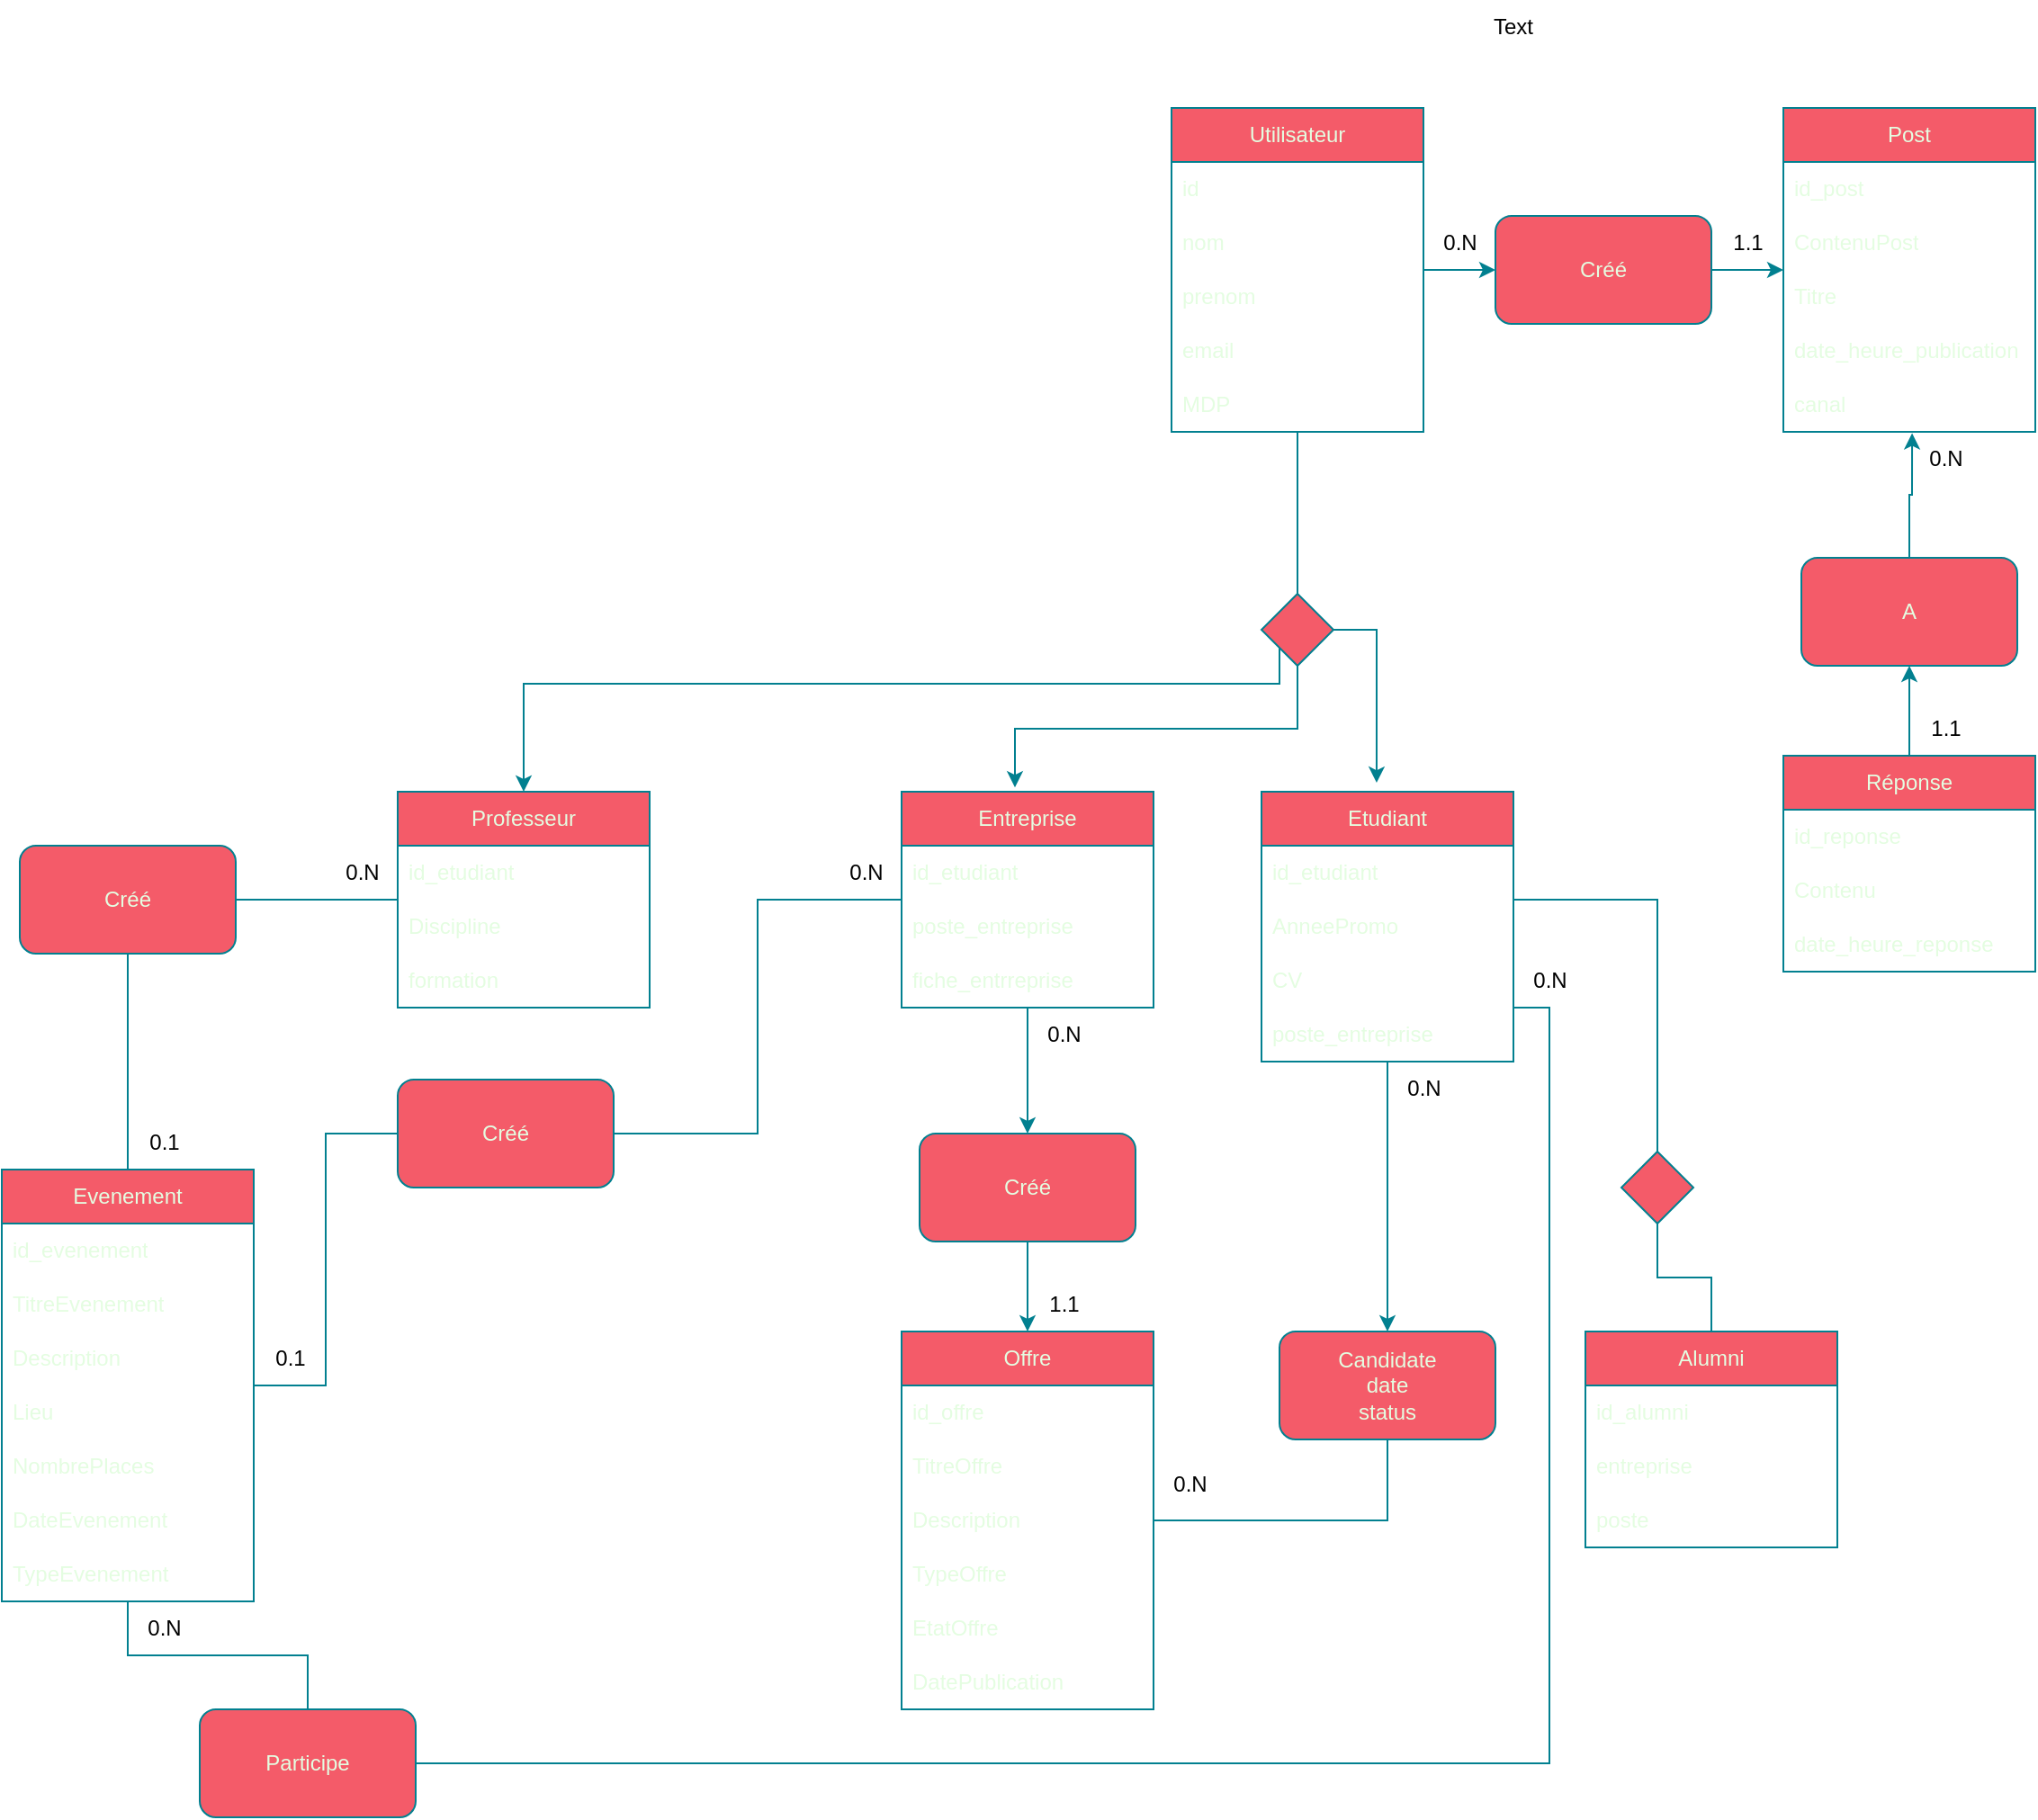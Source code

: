 <mxfile pages="2">
    <diagram name="MCD" id="vf3dNvlJdAmsOAHzw1FQ">
        <mxGraphModel dx="1280" dy="864" grid="1" gridSize="10" guides="1" tooltips="1" connect="1" arrows="1" fold="1" page="0" pageScale="1" pageWidth="827" pageHeight="1169" math="0" shadow="0">
            <root>
                <mxCell id="0"/>
                <mxCell id="1" parent="0"/>
                <mxCell id="xNxbDZh3wqqcQROVwkGP-92" style="edgeStyle=orthogonalEdgeStyle;rounded=0;orthogonalLoop=1;jettySize=auto;html=1;strokeColor=#028090;fontColor=#E4FDE1;fillColor=#F45B69;endArrow=none;endFill=0;" parent="1" source="xNxbDZh3wqqcQROVwkGP-160" target="xNxbDZh3wqqcQROVwkGP-131" edge="1">
                    <mxGeometry relative="1" as="geometry"/>
                </mxCell>
                <mxCell id="xNxbDZh3wqqcQROVwkGP-93" style="edgeStyle=orthogonalEdgeStyle;rounded=0;orthogonalLoop=1;jettySize=auto;html=1;strokeColor=#028090;fontColor=#E4FDE1;fillColor=#F45B69;" parent="1" source="xNxbDZh3wqqcQROVwkGP-94" target="xNxbDZh3wqqcQROVwkGP-164" edge="1">
                    <mxGeometry relative="1" as="geometry"/>
                </mxCell>
                <mxCell id="xNxbDZh3wqqcQROVwkGP-94" value="Utilisateur" style="swimlane;fontStyle=0;childLayout=stackLayout;horizontal=1;startSize=30;horizontalStack=0;resizeParent=1;resizeParentMax=0;resizeLast=0;collapsible=1;marginBottom=0;whiteSpace=wrap;html=1;fillColor=#F45B69;strokeColor=#028090;labelBackgroundColor=none;fontColor=#E4FDE1;" parent="1" vertex="1">
                    <mxGeometry x="110" y="50" width="140" height="180" as="geometry"/>
                </mxCell>
                <mxCell id="xNxbDZh3wqqcQROVwkGP-95" value="id" style="text;strokeColor=none;fillColor=none;align=left;verticalAlign=middle;spacingLeft=4;spacingRight=4;overflow=hidden;points=[[0,0.5],[1,0.5]];portConstraint=eastwest;rotatable=0;whiteSpace=wrap;html=1;labelBackgroundColor=none;fontColor=#E4FDE1;" parent="xNxbDZh3wqqcQROVwkGP-94" vertex="1">
                    <mxGeometry y="30" width="140" height="30" as="geometry"/>
                </mxCell>
                <mxCell id="xNxbDZh3wqqcQROVwkGP-96" value="nom" style="text;strokeColor=none;fillColor=none;align=left;verticalAlign=middle;spacingLeft=4;spacingRight=4;overflow=hidden;points=[[0,0.5],[1,0.5]];portConstraint=eastwest;rotatable=0;whiteSpace=wrap;html=1;labelBackgroundColor=none;fontColor=#E4FDE1;" parent="xNxbDZh3wqqcQROVwkGP-94" vertex="1">
                    <mxGeometry y="60" width="140" height="30" as="geometry"/>
                </mxCell>
                <mxCell id="xNxbDZh3wqqcQROVwkGP-97" value="prenom" style="text;strokeColor=none;fillColor=none;align=left;verticalAlign=middle;spacingLeft=4;spacingRight=4;overflow=hidden;points=[[0,0.5],[1,0.5]];portConstraint=eastwest;rotatable=0;whiteSpace=wrap;html=1;labelBackgroundColor=none;fontColor=#E4FDE1;" parent="xNxbDZh3wqqcQROVwkGP-94" vertex="1">
                    <mxGeometry y="90" width="140" height="30" as="geometry"/>
                </mxCell>
                <mxCell id="xNxbDZh3wqqcQROVwkGP-98" value="email" style="text;strokeColor=none;fillColor=none;align=left;verticalAlign=middle;spacingLeft=4;spacingRight=4;overflow=hidden;points=[[0,0.5],[1,0.5]];portConstraint=eastwest;rotatable=0;whiteSpace=wrap;html=1;labelBackgroundColor=none;fontColor=#E4FDE1;" parent="xNxbDZh3wqqcQROVwkGP-94" vertex="1">
                    <mxGeometry y="120" width="140" height="30" as="geometry"/>
                </mxCell>
                <mxCell id="xNxbDZh3wqqcQROVwkGP-99" value="MDP" style="text;strokeColor=none;fillColor=none;align=left;verticalAlign=middle;spacingLeft=4;spacingRight=4;overflow=hidden;points=[[0,0.5],[1,0.5]];portConstraint=eastwest;rotatable=0;whiteSpace=wrap;html=1;labelBackgroundColor=none;fontColor=#E4FDE1;" parent="xNxbDZh3wqqcQROVwkGP-94" vertex="1">
                    <mxGeometry y="150" width="140" height="30" as="geometry"/>
                </mxCell>
                <mxCell id="xNxbDZh3wqqcQROVwkGP-100" style="edgeStyle=orthogonalEdgeStyle;rounded=0;orthogonalLoop=1;jettySize=auto;html=1;strokeColor=#028090;fontColor=#E4FDE1;fillColor=#F45B69;endArrow=none;endFill=0;" parent="1" source="xNxbDZh3wqqcQROVwkGP-103" target="xNxbDZh3wqqcQROVwkGP-159" edge="1">
                    <mxGeometry relative="1" as="geometry">
                        <Array as="points">
                            <mxPoint x="380" y="490"/>
                        </Array>
                    </mxGeometry>
                </mxCell>
                <mxCell id="xNxbDZh3wqqcQROVwkGP-101" style="edgeStyle=orthogonalEdgeStyle;rounded=0;orthogonalLoop=1;jettySize=auto;html=1;strokeColor=#028090;fontColor=#E4FDE1;fillColor=#F45B69;" parent="1" source="xNxbDZh3wqqcQROVwkGP-103" target="xNxbDZh3wqqcQROVwkGP-162" edge="1">
                    <mxGeometry relative="1" as="geometry"/>
                </mxCell>
                <mxCell id="xNxbDZh3wqqcQROVwkGP-102" style="edgeStyle=orthogonalEdgeStyle;rounded=0;orthogonalLoop=1;jettySize=auto;html=1;strokeColor=#028090;fontColor=#E4FDE1;fillColor=#F45B69;endArrow=none;endFill=0;" parent="1" source="xNxbDZh3wqqcQROVwkGP-103" target="xNxbDZh3wqqcQROVwkGP-160" edge="1">
                    <mxGeometry relative="1" as="geometry">
                        <Array as="points">
                            <mxPoint x="320" y="550"/>
                            <mxPoint x="320" y="970"/>
                        </Array>
                    </mxGeometry>
                </mxCell>
                <mxCell id="xNxbDZh3wqqcQROVwkGP-103" value="Etudiant" style="swimlane;fontStyle=0;childLayout=stackLayout;horizontal=1;startSize=30;horizontalStack=0;resizeParent=1;resizeParentMax=0;resizeLast=0;collapsible=1;marginBottom=0;whiteSpace=wrap;html=1;fillColor=#F45B69;strokeColor=#028090;labelBackgroundColor=none;fontColor=#E4FDE1;" parent="1" vertex="1">
                    <mxGeometry x="160" y="430" width="140" height="150" as="geometry"/>
                </mxCell>
                <mxCell id="xNxbDZh3wqqcQROVwkGP-104" value="id_etudiant" style="text;strokeColor=none;fillColor=none;align=left;verticalAlign=middle;spacingLeft=4;spacingRight=4;overflow=hidden;points=[[0,0.5],[1,0.5]];portConstraint=eastwest;rotatable=0;whiteSpace=wrap;html=1;labelBackgroundColor=none;fontColor=#E4FDE1;" parent="xNxbDZh3wqqcQROVwkGP-103" vertex="1">
                    <mxGeometry y="30" width="140" height="30" as="geometry"/>
                </mxCell>
                <mxCell id="xNxbDZh3wqqcQROVwkGP-105" value="AnneePromo" style="text;strokeColor=none;fillColor=none;align=left;verticalAlign=middle;spacingLeft=4;spacingRight=4;overflow=hidden;points=[[0,0.5],[1,0.5]];portConstraint=eastwest;rotatable=0;whiteSpace=wrap;html=1;labelBackgroundColor=none;fontColor=#E4FDE1;" parent="xNxbDZh3wqqcQROVwkGP-103" vertex="1">
                    <mxGeometry y="60" width="140" height="30" as="geometry"/>
                </mxCell>
                <mxCell id="xNxbDZh3wqqcQROVwkGP-106" value="CV" style="text;strokeColor=none;fillColor=none;align=left;verticalAlign=middle;spacingLeft=4;spacingRight=4;overflow=hidden;points=[[0,0.5],[1,0.5]];portConstraint=eastwest;rotatable=0;whiteSpace=wrap;html=1;labelBackgroundColor=none;fontColor=#E4FDE1;" parent="xNxbDZh3wqqcQROVwkGP-103" vertex="1">
                    <mxGeometry y="90" width="140" height="30" as="geometry"/>
                </mxCell>
                <mxCell id="xNxbDZh3wqqcQROVwkGP-107" value="poste_entreprise " style="text;strokeColor=none;fillColor=none;align=left;verticalAlign=middle;spacingLeft=4;spacingRight=4;overflow=hidden;points=[[0,0.5],[1,0.5]];portConstraint=eastwest;rotatable=0;whiteSpace=wrap;html=1;labelBackgroundColor=none;fontColor=#E4FDE1;" parent="xNxbDZh3wqqcQROVwkGP-103" vertex="1">
                    <mxGeometry y="120" width="140" height="30" as="geometry"/>
                </mxCell>
                <mxCell id="xNxbDZh3wqqcQROVwkGP-108" style="edgeStyle=orthogonalEdgeStyle;rounded=0;orthogonalLoop=1;jettySize=auto;html=1;exitX=1;exitY=0.5;exitDx=0;exitDy=0;entryX=0.457;entryY=-0.033;entryDx=0;entryDy=0;entryPerimeter=0;labelBackgroundColor=none;strokeColor=#028090;fontColor=default;" parent="1" source="xNxbDZh3wqqcQROVwkGP-110" target="xNxbDZh3wqqcQROVwkGP-103" edge="1">
                    <mxGeometry relative="1" as="geometry"/>
                </mxCell>
                <mxCell id="xNxbDZh3wqqcQROVwkGP-109" style="edgeStyle=orthogonalEdgeStyle;rounded=0;orthogonalLoop=1;jettySize=auto;html=1;exitX=0;exitY=0.5;exitDx=0;exitDy=0;labelBackgroundColor=none;strokeColor=#028090;fontColor=default;" parent="1" source="xNxbDZh3wqqcQROVwkGP-110" target="xNxbDZh3wqqcQROVwkGP-120" edge="1">
                    <mxGeometry relative="1" as="geometry">
                        <Array as="points">
                            <mxPoint x="170" y="370"/>
                            <mxPoint x="-250" y="370"/>
                        </Array>
                    </mxGeometry>
                </mxCell>
                <mxCell id="xNxbDZh3wqqcQROVwkGP-110" value="" style="rhombus;whiteSpace=wrap;html=1;labelBackgroundColor=none;fillColor=#F45B69;strokeColor=#028090;fontColor=#E4FDE1;" parent="1" vertex="1">
                    <mxGeometry x="160" y="320" width="40" height="40" as="geometry"/>
                </mxCell>
                <mxCell id="xNxbDZh3wqqcQROVwkGP-111" style="edgeStyle=orthogonalEdgeStyle;rounded=0;orthogonalLoop=1;jettySize=auto;html=1;endArrow=none;endFill=0;labelBackgroundColor=none;strokeColor=#028090;fontColor=default;" parent="1" source="xNxbDZh3wqqcQROVwkGP-110" target="xNxbDZh3wqqcQROVwkGP-94" edge="1">
                    <mxGeometry relative="1" as="geometry">
                        <mxPoint x="189.02" y="260.99" as="targetPoint"/>
                    </mxGeometry>
                </mxCell>
                <mxCell id="xNxbDZh3wqqcQROVwkGP-112" style="edgeStyle=orthogonalEdgeStyle;rounded=0;orthogonalLoop=1;jettySize=auto;html=1;strokeColor=#028090;fontColor=#E4FDE1;fillColor=#F45B69;" parent="1" source="xNxbDZh3wqqcQROVwkGP-114" target="xNxbDZh3wqqcQROVwkGP-150" edge="1">
                    <mxGeometry relative="1" as="geometry"/>
                </mxCell>
                <mxCell id="xNxbDZh3wqqcQROVwkGP-113" style="edgeStyle=orthogonalEdgeStyle;rounded=0;orthogonalLoop=1;jettySize=auto;html=1;strokeColor=#028090;fontColor=#E4FDE1;fillColor=#F45B69;endArrow=none;endFill=0;" parent="1" source="xNxbDZh3wqqcQROVwkGP-114" target="xNxbDZh3wqqcQROVwkGP-168" edge="1">
                    <mxGeometry relative="1" as="geometry">
                        <Array as="points">
                            <mxPoint x="-120" y="490"/>
                            <mxPoint x="-120" y="620"/>
                        </Array>
                    </mxGeometry>
                </mxCell>
                <mxCell id="xNxbDZh3wqqcQROVwkGP-114" value="Entreprise" style="swimlane;fontStyle=0;childLayout=stackLayout;horizontal=1;startSize=30;horizontalStack=0;resizeParent=1;resizeParentMax=0;resizeLast=0;collapsible=1;marginBottom=0;whiteSpace=wrap;html=1;fillColor=#F45B69;strokeColor=#028090;labelBackgroundColor=none;fontColor=#E4FDE1;" parent="1" vertex="1">
                    <mxGeometry x="-40" y="430" width="140" height="120" as="geometry"/>
                </mxCell>
                <mxCell id="xNxbDZh3wqqcQROVwkGP-115" value="id_etudiant" style="text;strokeColor=none;fillColor=none;align=left;verticalAlign=middle;spacingLeft=4;spacingRight=4;overflow=hidden;points=[[0,0.5],[1,0.5]];portConstraint=eastwest;rotatable=0;whiteSpace=wrap;html=1;labelBackgroundColor=none;fontColor=#E4FDE1;" parent="xNxbDZh3wqqcQROVwkGP-114" vertex="1">
                    <mxGeometry y="30" width="140" height="30" as="geometry"/>
                </mxCell>
                <mxCell id="xNxbDZh3wqqcQROVwkGP-116" value="poste_entreprise" style="text;strokeColor=none;fillColor=none;align=left;verticalAlign=middle;spacingLeft=4;spacingRight=4;overflow=hidden;points=[[0,0.5],[1,0.5]];portConstraint=eastwest;rotatable=0;whiteSpace=wrap;html=1;labelBackgroundColor=none;fontColor=#E4FDE1;" parent="xNxbDZh3wqqcQROVwkGP-114" vertex="1">
                    <mxGeometry y="60" width="140" height="30" as="geometry"/>
                </mxCell>
                <mxCell id="xNxbDZh3wqqcQROVwkGP-117" value="fiche_entrreprise" style="text;strokeColor=none;fillColor=none;align=left;verticalAlign=middle;spacingLeft=4;spacingRight=4;overflow=hidden;points=[[0,0.5],[1,0.5]];portConstraint=eastwest;rotatable=0;whiteSpace=wrap;html=1;labelBackgroundColor=none;fontColor=#E4FDE1;" parent="xNxbDZh3wqqcQROVwkGP-114" vertex="1">
                    <mxGeometry y="90" width="140" height="30" as="geometry"/>
                </mxCell>
                <mxCell id="xNxbDZh3wqqcQROVwkGP-118" style="edgeStyle=orthogonalEdgeStyle;rounded=0;orthogonalLoop=1;jettySize=auto;html=1;exitX=0.5;exitY=1;exitDx=0;exitDy=0;entryX=0.45;entryY=-0.02;entryDx=0;entryDy=0;entryPerimeter=0;labelBackgroundColor=none;strokeColor=#028090;fontColor=default;" parent="1" source="xNxbDZh3wqqcQROVwkGP-110" target="xNxbDZh3wqqcQROVwkGP-114" edge="1">
                    <mxGeometry relative="1" as="geometry"/>
                </mxCell>
                <mxCell id="xNxbDZh3wqqcQROVwkGP-119" style="edgeStyle=orthogonalEdgeStyle;rounded=0;orthogonalLoop=1;jettySize=auto;html=1;strokeColor=#028090;fontColor=#E4FDE1;fillColor=#F45B69;endArrow=none;endFill=0;" parent="1" source="xNxbDZh3wqqcQROVwkGP-120" target="xNxbDZh3wqqcQROVwkGP-166" edge="1">
                    <mxGeometry relative="1" as="geometry"/>
                </mxCell>
                <mxCell id="xNxbDZh3wqqcQROVwkGP-120" value="Professeur" style="swimlane;fontStyle=0;childLayout=stackLayout;horizontal=1;startSize=30;horizontalStack=0;resizeParent=1;resizeParentMax=0;resizeLast=0;collapsible=1;marginBottom=0;whiteSpace=wrap;html=1;fillColor=#F45B69;strokeColor=#028090;labelBackgroundColor=none;fontColor=#E4FDE1;" parent="1" vertex="1">
                    <mxGeometry x="-320" y="430" width="140" height="120" as="geometry"/>
                </mxCell>
                <mxCell id="xNxbDZh3wqqcQROVwkGP-121" value="id_etudiant" style="text;strokeColor=none;fillColor=none;align=left;verticalAlign=middle;spacingLeft=4;spacingRight=4;overflow=hidden;points=[[0,0.5],[1,0.5]];portConstraint=eastwest;rotatable=0;whiteSpace=wrap;html=1;labelBackgroundColor=none;fontColor=#E4FDE1;" parent="xNxbDZh3wqqcQROVwkGP-120" vertex="1">
                    <mxGeometry y="30" width="140" height="30" as="geometry"/>
                </mxCell>
                <mxCell id="xNxbDZh3wqqcQROVwkGP-122" value="Discipline" style="text;strokeColor=none;fillColor=none;align=left;verticalAlign=middle;spacingLeft=4;spacingRight=4;overflow=hidden;points=[[0,0.5],[1,0.5]];portConstraint=eastwest;rotatable=0;whiteSpace=wrap;html=1;labelBackgroundColor=none;fontColor=#E4FDE1;" parent="xNxbDZh3wqqcQROVwkGP-120" vertex="1">
                    <mxGeometry y="60" width="140" height="30" as="geometry"/>
                </mxCell>
                <mxCell id="xNxbDZh3wqqcQROVwkGP-123" value="formation" style="text;strokeColor=none;fillColor=none;align=left;verticalAlign=middle;spacingLeft=4;spacingRight=4;overflow=hidden;points=[[0,0.5],[1,0.5]];portConstraint=eastwest;rotatable=0;whiteSpace=wrap;html=1;labelBackgroundColor=none;fontColor=#E4FDE1;" parent="xNxbDZh3wqqcQROVwkGP-120" vertex="1">
                    <mxGeometry y="90" width="140" height="30" as="geometry"/>
                </mxCell>
                <mxCell id="xNxbDZh3wqqcQROVwkGP-124" value="Offre" style="swimlane;fontStyle=0;childLayout=stackLayout;horizontal=1;startSize=30;horizontalStack=0;resizeParent=1;resizeParentMax=0;resizeLast=0;collapsible=1;marginBottom=0;whiteSpace=wrap;html=1;fillColor=#F45B69;strokeColor=#028090;labelBackgroundColor=none;fontColor=#E4FDE1;" parent="1" vertex="1">
                    <mxGeometry x="-40" y="730" width="140" height="210" as="geometry"/>
                </mxCell>
                <mxCell id="xNxbDZh3wqqcQROVwkGP-125" value="id_offre" style="text;strokeColor=none;fillColor=none;align=left;verticalAlign=middle;spacingLeft=4;spacingRight=4;overflow=hidden;points=[[0,0.5],[1,0.5]];portConstraint=eastwest;rotatable=0;whiteSpace=wrap;html=1;labelBackgroundColor=none;fontColor=#E4FDE1;" parent="xNxbDZh3wqqcQROVwkGP-124" vertex="1">
                    <mxGeometry y="30" width="140" height="30" as="geometry"/>
                </mxCell>
                <mxCell id="xNxbDZh3wqqcQROVwkGP-126" value="TitreOffre" style="text;strokeColor=none;fillColor=none;align=left;verticalAlign=middle;spacingLeft=4;spacingRight=4;overflow=hidden;points=[[0,0.5],[1,0.5]];portConstraint=eastwest;rotatable=0;whiteSpace=wrap;html=1;labelBackgroundColor=none;fontColor=#E4FDE1;" parent="xNxbDZh3wqqcQROVwkGP-124" vertex="1">
                    <mxGeometry y="60" width="140" height="30" as="geometry"/>
                </mxCell>
                <mxCell id="xNxbDZh3wqqcQROVwkGP-127" value="Description" style="text;strokeColor=none;fillColor=none;align=left;verticalAlign=middle;spacingLeft=4;spacingRight=4;overflow=hidden;points=[[0,0.5],[1,0.5]];portConstraint=eastwest;rotatable=0;whiteSpace=wrap;html=1;labelBackgroundColor=none;fontColor=#E4FDE1;" parent="xNxbDZh3wqqcQROVwkGP-124" vertex="1">
                    <mxGeometry y="90" width="140" height="30" as="geometry"/>
                </mxCell>
                <mxCell id="xNxbDZh3wqqcQROVwkGP-128" value="TypeOffre&amp;nbsp;" style="text;strokeColor=none;fillColor=none;align=left;verticalAlign=middle;spacingLeft=4;spacingRight=4;overflow=hidden;points=[[0,0.5],[1,0.5]];portConstraint=eastwest;rotatable=0;whiteSpace=wrap;html=1;labelBackgroundColor=none;fontColor=#E4FDE1;" parent="xNxbDZh3wqqcQROVwkGP-124" vertex="1">
                    <mxGeometry y="120" width="140" height="30" as="geometry"/>
                </mxCell>
                <mxCell id="xNxbDZh3wqqcQROVwkGP-129" value="EtatOffre&amp;nbsp;" style="text;strokeColor=none;fillColor=none;align=left;verticalAlign=middle;spacingLeft=4;spacingRight=4;overflow=hidden;points=[[0,0.5],[1,0.5]];portConstraint=eastwest;rotatable=0;whiteSpace=wrap;html=1;labelBackgroundColor=none;fontColor=#E4FDE1;" parent="xNxbDZh3wqqcQROVwkGP-124" vertex="1">
                    <mxGeometry y="150" width="140" height="30" as="geometry"/>
                </mxCell>
                <mxCell id="xNxbDZh3wqqcQROVwkGP-130" value="DatePublication" style="text;strokeColor=none;fillColor=none;align=left;verticalAlign=middle;spacingLeft=4;spacingRight=4;overflow=hidden;points=[[0,0.5],[1,0.5]];portConstraint=eastwest;rotatable=0;whiteSpace=wrap;html=1;labelBackgroundColor=none;fontColor=#E4FDE1;" parent="xNxbDZh3wqqcQROVwkGP-124" vertex="1">
                    <mxGeometry y="180" width="140" height="30" as="geometry"/>
                </mxCell>
                <mxCell id="xNxbDZh3wqqcQROVwkGP-131" value="Evenement" style="swimlane;fontStyle=0;childLayout=stackLayout;horizontal=1;startSize=30;horizontalStack=0;resizeParent=1;resizeParentMax=0;resizeLast=0;collapsible=1;marginBottom=0;whiteSpace=wrap;html=1;fillColor=#F45B69;strokeColor=#028090;labelBackgroundColor=none;fontColor=#E4FDE1;" parent="1" vertex="1">
                    <mxGeometry x="-540" y="640" width="140" height="240" as="geometry"/>
                </mxCell>
                <mxCell id="xNxbDZh3wqqcQROVwkGP-132" value="id_evenement" style="text;strokeColor=none;fillColor=none;align=left;verticalAlign=middle;spacingLeft=4;spacingRight=4;overflow=hidden;points=[[0,0.5],[1,0.5]];portConstraint=eastwest;rotatable=0;whiteSpace=wrap;html=1;labelBackgroundColor=none;fontColor=#E4FDE1;" parent="xNxbDZh3wqqcQROVwkGP-131" vertex="1">
                    <mxGeometry y="30" width="140" height="30" as="geometry"/>
                </mxCell>
                <mxCell id="xNxbDZh3wqqcQROVwkGP-133" value="TitreEvenement" style="text;strokeColor=none;fillColor=none;align=left;verticalAlign=middle;spacingLeft=4;spacingRight=4;overflow=hidden;points=[[0,0.5],[1,0.5]];portConstraint=eastwest;rotatable=0;whiteSpace=wrap;html=1;labelBackgroundColor=none;fontColor=#E4FDE1;" parent="xNxbDZh3wqqcQROVwkGP-131" vertex="1">
                    <mxGeometry y="60" width="140" height="30" as="geometry"/>
                </mxCell>
                <mxCell id="xNxbDZh3wqqcQROVwkGP-134" value="Description" style="text;strokeColor=none;fillColor=none;align=left;verticalAlign=middle;spacingLeft=4;spacingRight=4;overflow=hidden;points=[[0,0.5],[1,0.5]];portConstraint=eastwest;rotatable=0;whiteSpace=wrap;html=1;labelBackgroundColor=none;fontColor=#E4FDE1;" parent="xNxbDZh3wqqcQROVwkGP-131" vertex="1">
                    <mxGeometry y="90" width="140" height="30" as="geometry"/>
                </mxCell>
                <mxCell id="xNxbDZh3wqqcQROVwkGP-135" value="Lieu" style="text;strokeColor=none;fillColor=none;align=left;verticalAlign=middle;spacingLeft=4;spacingRight=4;overflow=hidden;points=[[0,0.5],[1,0.5]];portConstraint=eastwest;rotatable=0;whiteSpace=wrap;html=1;labelBackgroundColor=none;fontColor=#E4FDE1;" parent="xNxbDZh3wqqcQROVwkGP-131" vertex="1">
                    <mxGeometry y="120" width="140" height="30" as="geometry"/>
                </mxCell>
                <mxCell id="xNxbDZh3wqqcQROVwkGP-136" value="NombrePlaces" style="text;strokeColor=none;fillColor=none;align=left;verticalAlign=middle;spacingLeft=4;spacingRight=4;overflow=hidden;points=[[0,0.5],[1,0.5]];portConstraint=eastwest;rotatable=0;whiteSpace=wrap;html=1;labelBackgroundColor=none;fontColor=#E4FDE1;" parent="xNxbDZh3wqqcQROVwkGP-131" vertex="1">
                    <mxGeometry y="150" width="140" height="30" as="geometry"/>
                </mxCell>
                <mxCell id="xNxbDZh3wqqcQROVwkGP-137" value="DateEvenement" style="text;strokeColor=none;fillColor=none;align=left;verticalAlign=middle;spacingLeft=4;spacingRight=4;overflow=hidden;points=[[0,0.5],[1,0.5]];portConstraint=eastwest;rotatable=0;whiteSpace=wrap;html=1;labelBackgroundColor=none;fontColor=#E4FDE1;" parent="xNxbDZh3wqqcQROVwkGP-131" vertex="1">
                    <mxGeometry y="180" width="140" height="30" as="geometry"/>
                </mxCell>
                <mxCell id="xNxbDZh3wqqcQROVwkGP-138" value="TypeEvenement" style="text;strokeColor=none;fillColor=none;align=left;verticalAlign=middle;spacingLeft=4;spacingRight=4;overflow=hidden;points=[[0,0.5],[1,0.5]];portConstraint=eastwest;rotatable=0;whiteSpace=wrap;html=1;labelBackgroundColor=none;fontColor=#E4FDE1;" parent="xNxbDZh3wqqcQROVwkGP-131" vertex="1">
                    <mxGeometry y="210" width="140" height="30" as="geometry"/>
                </mxCell>
                <mxCell id="xNxbDZh3wqqcQROVwkGP-139" value="Post" style="swimlane;fontStyle=0;childLayout=stackLayout;horizontal=1;startSize=30;horizontalStack=0;resizeParent=1;resizeParentMax=0;resizeLast=0;collapsible=1;marginBottom=0;whiteSpace=wrap;html=1;fillColor=#F45B69;strokeColor=#028090;labelBackgroundColor=none;fontColor=#E4FDE1;" parent="1" vertex="1">
                    <mxGeometry x="450" y="50" width="140" height="180" as="geometry"/>
                </mxCell>
                <mxCell id="xNxbDZh3wqqcQROVwkGP-140" value="id_post" style="text;strokeColor=none;fillColor=none;align=left;verticalAlign=middle;spacingLeft=4;spacingRight=4;overflow=hidden;points=[[0,0.5],[1,0.5]];portConstraint=eastwest;rotatable=0;whiteSpace=wrap;html=1;labelBackgroundColor=none;fontColor=#E4FDE1;" parent="xNxbDZh3wqqcQROVwkGP-139" vertex="1">
                    <mxGeometry y="30" width="140" height="30" as="geometry"/>
                </mxCell>
                <mxCell id="xNxbDZh3wqqcQROVwkGP-141" value="ContenuPost" style="text;strokeColor=none;fillColor=none;align=left;verticalAlign=middle;spacingLeft=4;spacingRight=4;overflow=hidden;points=[[0,0.5],[1,0.5]];portConstraint=eastwest;rotatable=0;whiteSpace=wrap;html=1;labelBackgroundColor=none;fontColor=#E4FDE1;" parent="xNxbDZh3wqqcQROVwkGP-139" vertex="1">
                    <mxGeometry y="60" width="140" height="30" as="geometry"/>
                </mxCell>
                <mxCell id="xNxbDZh3wqqcQROVwkGP-142" value="Titre" style="text;strokeColor=none;fillColor=none;align=left;verticalAlign=middle;spacingLeft=4;spacingRight=4;overflow=hidden;points=[[0,0.5],[1,0.5]];portConstraint=eastwest;rotatable=0;whiteSpace=wrap;html=1;labelBackgroundColor=none;fontColor=#E4FDE1;" parent="xNxbDZh3wqqcQROVwkGP-139" vertex="1">
                    <mxGeometry y="90" width="140" height="30" as="geometry"/>
                </mxCell>
                <mxCell id="xNxbDZh3wqqcQROVwkGP-143" value="date_heure_publication" style="text;strokeColor=none;fillColor=none;align=left;verticalAlign=middle;spacingLeft=4;spacingRight=4;overflow=hidden;points=[[0,0.5],[1,0.5]];portConstraint=eastwest;rotatable=0;whiteSpace=wrap;html=1;labelBackgroundColor=none;fontColor=#E4FDE1;" parent="xNxbDZh3wqqcQROVwkGP-139" vertex="1">
                    <mxGeometry y="120" width="140" height="30" as="geometry"/>
                </mxCell>
                <mxCell id="xNxbDZh3wqqcQROVwkGP-144" value="canal" style="text;strokeColor=none;fillColor=none;align=left;verticalAlign=middle;spacingLeft=4;spacingRight=4;overflow=hidden;points=[[0,0.5],[1,0.5]];portConstraint=eastwest;rotatable=0;whiteSpace=wrap;html=1;labelBackgroundColor=none;fontColor=#E4FDE1;" parent="xNxbDZh3wqqcQROVwkGP-139" vertex="1">
                    <mxGeometry y="150" width="140" height="30" as="geometry"/>
                </mxCell>
                <mxCell id="xNxbDZh3wqqcQROVwkGP-145" style="edgeStyle=orthogonalEdgeStyle;rounded=0;orthogonalLoop=1;jettySize=auto;html=1;exitX=0.5;exitY=0;exitDx=0;exitDy=0;entryX=0.5;entryY=1;entryDx=0;entryDy=0;labelBackgroundColor=none;strokeColor=#028090;fontColor=default;" parent="1" source="xNxbDZh3wqqcQROVwkGP-146" target="xNxbDZh3wqqcQROVwkGP-152" edge="1">
                    <mxGeometry relative="1" as="geometry">
                        <mxPoint x="700" y="820" as="targetPoint"/>
                    </mxGeometry>
                </mxCell>
                <mxCell id="xNxbDZh3wqqcQROVwkGP-146" value="Réponse" style="swimlane;fontStyle=0;childLayout=stackLayout;horizontal=1;startSize=30;horizontalStack=0;resizeParent=1;resizeParentMax=0;resizeLast=0;collapsible=1;marginBottom=0;whiteSpace=wrap;html=1;fillColor=#F45B69;strokeColor=#028090;labelBackgroundColor=none;fontColor=#E4FDE1;" parent="1" vertex="1">
                    <mxGeometry x="450" y="410" width="140" height="120" as="geometry"/>
                </mxCell>
                <mxCell id="xNxbDZh3wqqcQROVwkGP-147" value="id_reponse" style="text;strokeColor=none;fillColor=none;align=left;verticalAlign=middle;spacingLeft=4;spacingRight=4;overflow=hidden;points=[[0,0.5],[1,0.5]];portConstraint=eastwest;rotatable=0;whiteSpace=wrap;html=1;labelBackgroundColor=none;fontColor=#E4FDE1;" parent="xNxbDZh3wqqcQROVwkGP-146" vertex="1">
                    <mxGeometry y="30" width="140" height="30" as="geometry"/>
                </mxCell>
                <mxCell id="xNxbDZh3wqqcQROVwkGP-148" value="Contenu" style="text;strokeColor=none;fillColor=none;align=left;verticalAlign=middle;spacingLeft=4;spacingRight=4;overflow=hidden;points=[[0,0.5],[1,0.5]];portConstraint=eastwest;rotatable=0;whiteSpace=wrap;html=1;labelBackgroundColor=none;fontColor=#E4FDE1;" parent="xNxbDZh3wqqcQROVwkGP-146" vertex="1">
                    <mxGeometry y="60" width="140" height="30" as="geometry"/>
                </mxCell>
                <mxCell id="xNxbDZh3wqqcQROVwkGP-149" value="date_heure_reponse" style="text;strokeColor=none;fillColor=none;align=left;verticalAlign=middle;spacingLeft=4;spacingRight=4;overflow=hidden;points=[[0,0.5],[1,0.5]];portConstraint=eastwest;rotatable=0;whiteSpace=wrap;html=1;labelBackgroundColor=none;fontColor=#E4FDE1;" parent="xNxbDZh3wqqcQROVwkGP-146" vertex="1">
                    <mxGeometry y="90" width="140" height="30" as="geometry"/>
                </mxCell>
                <mxCell id="xNxbDZh3wqqcQROVwkGP-150" value="Créé" style="rounded=1;whiteSpace=wrap;html=1;labelBackgroundColor=none;fillColor=#F45B69;strokeColor=#028090;fontColor=#E4FDE1;" parent="1" vertex="1">
                    <mxGeometry x="-30" y="620" width="120" height="60" as="geometry"/>
                </mxCell>
                <mxCell id="xNxbDZh3wqqcQROVwkGP-151" style="edgeStyle=orthogonalEdgeStyle;rounded=0;orthogonalLoop=1;jettySize=auto;html=1;labelBackgroundColor=none;strokeColor=#028090;fontColor=default;" parent="1" source="xNxbDZh3wqqcQROVwkGP-150" target="xNxbDZh3wqqcQROVwkGP-124" edge="1">
                    <mxGeometry relative="1" as="geometry">
                        <Array as="points">
                            <mxPoint x="30" y="810"/>
                        </Array>
                    </mxGeometry>
                </mxCell>
                <mxCell id="xNxbDZh3wqqcQROVwkGP-152" value="A" style="rounded=1;whiteSpace=wrap;html=1;labelBackgroundColor=none;fillColor=#F45B69;strokeColor=#028090;fontColor=#E4FDE1;" parent="1" vertex="1">
                    <mxGeometry x="460" y="300" width="120" height="60" as="geometry"/>
                </mxCell>
                <mxCell id="xNxbDZh3wqqcQROVwkGP-153" style="edgeStyle=orthogonalEdgeStyle;rounded=0;orthogonalLoop=1;jettySize=auto;html=1;exitX=0.5;exitY=0;exitDx=0;exitDy=0;entryX=0.511;entryY=1.025;entryDx=0;entryDy=0;entryPerimeter=0;labelBackgroundColor=none;strokeColor=#028090;fontColor=default;" parent="1" source="xNxbDZh3wqqcQROVwkGP-152" target="xNxbDZh3wqqcQROVwkGP-144" edge="1">
                    <mxGeometry relative="1" as="geometry"/>
                </mxCell>
                <mxCell id="xNxbDZh3wqqcQROVwkGP-154" value="Alumni" style="swimlane;fontStyle=0;childLayout=stackLayout;horizontal=1;startSize=30;horizontalStack=0;resizeParent=1;resizeParentMax=0;resizeLast=0;collapsible=1;marginBottom=0;whiteSpace=wrap;html=1;fillColor=#F45B69;strokeColor=#028090;labelBackgroundColor=none;fontColor=#E4FDE1;" parent="1" vertex="1">
                    <mxGeometry x="340" y="730" width="140" height="120" as="geometry"/>
                </mxCell>
                <mxCell id="xNxbDZh3wqqcQROVwkGP-155" value="id_alumni" style="text;strokeColor=none;fillColor=none;align=left;verticalAlign=middle;spacingLeft=4;spacingRight=4;overflow=hidden;points=[[0,0.5],[1,0.5]];portConstraint=eastwest;rotatable=0;whiteSpace=wrap;html=1;labelBackgroundColor=none;fontColor=#E4FDE1;" parent="xNxbDZh3wqqcQROVwkGP-154" vertex="1">
                    <mxGeometry y="30" width="140" height="30" as="geometry"/>
                </mxCell>
                <mxCell id="xNxbDZh3wqqcQROVwkGP-156" value="entreprise" style="text;strokeColor=none;fillColor=none;align=left;verticalAlign=middle;spacingLeft=4;spacingRight=4;overflow=hidden;points=[[0,0.5],[1,0.5]];portConstraint=eastwest;rotatable=0;whiteSpace=wrap;html=1;labelBackgroundColor=none;fontColor=#E4FDE1;" parent="xNxbDZh3wqqcQROVwkGP-154" vertex="1">
                    <mxGeometry y="60" width="140" height="30" as="geometry"/>
                </mxCell>
                <mxCell id="xNxbDZh3wqqcQROVwkGP-157" value="poste" style="text;strokeColor=none;fillColor=none;align=left;verticalAlign=middle;spacingLeft=4;spacingRight=4;overflow=hidden;points=[[0,0.5],[1,0.5]];portConstraint=eastwest;rotatable=0;whiteSpace=wrap;html=1;labelBackgroundColor=none;fontColor=#E4FDE1;" parent="xNxbDZh3wqqcQROVwkGP-154" vertex="1">
                    <mxGeometry y="90" width="140" height="30" as="geometry"/>
                </mxCell>
                <mxCell id="xNxbDZh3wqqcQROVwkGP-158" style="edgeStyle=orthogonalEdgeStyle;rounded=0;orthogonalLoop=1;jettySize=auto;html=1;strokeColor=#028090;fontColor=#E4FDE1;fillColor=#F45B69;endArrow=none;endFill=0;" parent="1" source="xNxbDZh3wqqcQROVwkGP-159" target="xNxbDZh3wqqcQROVwkGP-154" edge="1">
                    <mxGeometry relative="1" as="geometry"/>
                </mxCell>
                <mxCell id="xNxbDZh3wqqcQROVwkGP-159" value="" style="rhombus;whiteSpace=wrap;html=1;labelBackgroundColor=none;fillColor=#F45B69;strokeColor=#028090;fontColor=#E4FDE1;" parent="1" vertex="1">
                    <mxGeometry x="360" y="630" width="40" height="40" as="geometry"/>
                </mxCell>
                <mxCell id="xNxbDZh3wqqcQROVwkGP-160" value="Participe" style="rounded=1;whiteSpace=wrap;html=1;labelBackgroundColor=none;fillColor=#F45B69;strokeColor=#028090;fontColor=#E4FDE1;" parent="1" vertex="1">
                    <mxGeometry x="-430" y="940" width="120" height="60" as="geometry"/>
                </mxCell>
                <mxCell id="xNxbDZh3wqqcQROVwkGP-161" style="edgeStyle=orthogonalEdgeStyle;rounded=0;orthogonalLoop=1;jettySize=auto;html=1;strokeColor=#028090;fontColor=#E4FDE1;fillColor=#F45B69;endArrow=none;endFill=0;" parent="1" source="xNxbDZh3wqqcQROVwkGP-162" target="xNxbDZh3wqqcQROVwkGP-124" edge="1">
                    <mxGeometry relative="1" as="geometry">
                        <Array as="points">
                            <mxPoint x="230" y="835"/>
                        </Array>
                    </mxGeometry>
                </mxCell>
                <mxCell id="xNxbDZh3wqqcQROVwkGP-162" value="Candidate&lt;div&gt;date&lt;/div&gt;&lt;div&gt;status&lt;/div&gt;" style="rounded=1;whiteSpace=wrap;html=1;labelBackgroundColor=none;fillColor=#F45B69;strokeColor=#028090;fontColor=#E4FDE1;" parent="1" vertex="1">
                    <mxGeometry x="170" y="730" width="120" height="60" as="geometry"/>
                </mxCell>
                <mxCell id="xNxbDZh3wqqcQROVwkGP-163" style="edgeStyle=orthogonalEdgeStyle;rounded=0;orthogonalLoop=1;jettySize=auto;html=1;strokeColor=#028090;fontColor=#E4FDE1;fillColor=#F45B69;" parent="1" source="xNxbDZh3wqqcQROVwkGP-164" target="xNxbDZh3wqqcQROVwkGP-139" edge="1">
                    <mxGeometry relative="1" as="geometry"/>
                </mxCell>
                <mxCell id="xNxbDZh3wqqcQROVwkGP-164" value="Créé" style="rounded=1;whiteSpace=wrap;html=1;labelBackgroundColor=none;fillColor=#F45B69;strokeColor=#028090;fontColor=#E4FDE1;" parent="1" vertex="1">
                    <mxGeometry x="290" y="110" width="120" height="60" as="geometry"/>
                </mxCell>
                <mxCell id="xNxbDZh3wqqcQROVwkGP-165" style="edgeStyle=orthogonalEdgeStyle;rounded=0;orthogonalLoop=1;jettySize=auto;html=1;strokeColor=#028090;fontColor=#E4FDE1;fillColor=#F45B69;endArrow=none;endFill=0;" parent="1" source="xNxbDZh3wqqcQROVwkGP-166" target="xNxbDZh3wqqcQROVwkGP-131" edge="1">
                    <mxGeometry relative="1" as="geometry"/>
                </mxCell>
                <mxCell id="xNxbDZh3wqqcQROVwkGP-166" value="Créé" style="rounded=1;whiteSpace=wrap;html=1;labelBackgroundColor=none;fillColor=#F45B69;strokeColor=#028090;fontColor=#E4FDE1;" parent="1" vertex="1">
                    <mxGeometry x="-530" y="460" width="120" height="60" as="geometry"/>
                </mxCell>
                <mxCell id="xNxbDZh3wqqcQROVwkGP-167" style="edgeStyle=orthogonalEdgeStyle;rounded=0;orthogonalLoop=1;jettySize=auto;html=1;strokeColor=#028090;fontColor=#E4FDE1;fillColor=#F45B69;endArrow=none;endFill=0;" parent="1" source="xNxbDZh3wqqcQROVwkGP-168" target="xNxbDZh3wqqcQROVwkGP-131" edge="1">
                    <mxGeometry relative="1" as="geometry"/>
                </mxCell>
                <mxCell id="xNxbDZh3wqqcQROVwkGP-168" value="Créé" style="rounded=1;whiteSpace=wrap;html=1;labelBackgroundColor=none;fillColor=#F45B69;strokeColor=#028090;fontColor=#E4FDE1;" parent="1" vertex="1">
                    <mxGeometry x="-320" y="590" width="120" height="60" as="geometry"/>
                </mxCell>
                <mxCell id="xNxbDZh3wqqcQROVwkGP-169" value="0.N" style="text;html=1;align=center;verticalAlign=middle;resizable=0;points=[];autosize=1;strokeColor=none;fillColor=none;" parent="1" vertex="1">
                    <mxGeometry x="250" y="110" width="40" height="30" as="geometry"/>
                </mxCell>
                <mxCell id="xNxbDZh3wqqcQROVwkGP-170" value="1.1" style="text;html=1;align=center;verticalAlign=middle;resizable=0;points=[];autosize=1;strokeColor=none;fillColor=none;" parent="1" vertex="1">
                    <mxGeometry x="410" y="110" width="40" height="30" as="geometry"/>
                </mxCell>
                <mxCell id="xNxbDZh3wqqcQROVwkGP-171" value="0.N" style="text;html=1;align=center;verticalAlign=middle;resizable=0;points=[];autosize=1;strokeColor=none;fillColor=none;" parent="1" vertex="1">
                    <mxGeometry x="520" y="230" width="40" height="30" as="geometry"/>
                </mxCell>
                <mxCell id="xNxbDZh3wqqcQROVwkGP-172" value="1.1" style="text;html=1;align=center;verticalAlign=middle;resizable=0;points=[];autosize=1;strokeColor=none;fillColor=none;" parent="1" vertex="1">
                    <mxGeometry x="520" y="380" width="40" height="30" as="geometry"/>
                </mxCell>
                <mxCell id="xNxbDZh3wqqcQROVwkGP-173" value="0.N" style="text;html=1;align=center;verticalAlign=middle;resizable=0;points=[];autosize=1;strokeColor=none;fillColor=none;" parent="1" vertex="1">
                    <mxGeometry x="30" y="550" width="40" height="30" as="geometry"/>
                </mxCell>
                <mxCell id="xNxbDZh3wqqcQROVwkGP-174" value="1.1" style="text;html=1;align=center;verticalAlign=middle;resizable=0;points=[];autosize=1;strokeColor=none;fillColor=none;" parent="1" vertex="1">
                    <mxGeometry x="30" y="700" width="40" height="30" as="geometry"/>
                </mxCell>
                <mxCell id="xNxbDZh3wqqcQROVwkGP-175" value="0.N" style="text;html=1;align=center;verticalAlign=middle;resizable=0;points=[];autosize=1;strokeColor=none;fillColor=none;" parent="1" vertex="1">
                    <mxGeometry x="230" y="580" width="40" height="30" as="geometry"/>
                </mxCell>
                <mxCell id="xNxbDZh3wqqcQROVwkGP-176" value="0.N" style="text;html=1;align=center;verticalAlign=middle;resizable=0;points=[];autosize=1;strokeColor=none;fillColor=none;" parent="1" vertex="1">
                    <mxGeometry x="100" y="800" width="40" height="30" as="geometry"/>
                </mxCell>
                <mxCell id="xNxbDZh3wqqcQROVwkGP-177" value="0.N" style="text;html=1;align=center;verticalAlign=middle;resizable=0;points=[];autosize=1;strokeColor=none;fillColor=none;" parent="1" vertex="1">
                    <mxGeometry x="300" y="520" width="40" height="30" as="geometry"/>
                </mxCell>
                <mxCell id="xNxbDZh3wqqcQROVwkGP-178" value="0.N" style="text;html=1;align=center;verticalAlign=middle;resizable=0;points=[];autosize=1;strokeColor=none;fillColor=none;" parent="1" vertex="1">
                    <mxGeometry x="-470" y="880" width="40" height="30" as="geometry"/>
                </mxCell>
                <mxCell id="xNxbDZh3wqqcQROVwkGP-179" value="0.N" style="text;html=1;align=center;verticalAlign=middle;resizable=0;points=[];autosize=1;strokeColor=none;fillColor=none;" parent="1" vertex="1">
                    <mxGeometry x="-80" y="460" width="40" height="30" as="geometry"/>
                </mxCell>
                <mxCell id="xNxbDZh3wqqcQROVwkGP-180" value="0.N" style="text;html=1;align=center;verticalAlign=middle;resizable=0;points=[];autosize=1;strokeColor=none;fillColor=none;" parent="1" vertex="1">
                    <mxGeometry x="-360" y="460" width="40" height="30" as="geometry"/>
                </mxCell>
                <mxCell id="xNxbDZh3wqqcQROVwkGP-181" value="0.1" style="text;html=1;align=center;verticalAlign=middle;resizable=0;points=[];autosize=1;strokeColor=none;fillColor=none;" parent="1" vertex="1">
                    <mxGeometry x="-400" y="730" width="40" height="30" as="geometry"/>
                </mxCell>
                <mxCell id="xNxbDZh3wqqcQROVwkGP-182" value="0.1" style="text;html=1;align=center;verticalAlign=middle;resizable=0;points=[];autosize=1;strokeColor=none;fillColor=none;" parent="1" vertex="1">
                    <mxGeometry x="-470" y="610" width="40" height="30" as="geometry"/>
                </mxCell>
                <mxCell id="8DYDZlaTFOP0Rg6pcb9N-1" value="Text" style="text;strokeColor=none;align=center;fillColor=none;html=1;verticalAlign=middle;whiteSpace=wrap;rounded=0;" parent="1" vertex="1">
                    <mxGeometry x="270" y="-10" width="60" height="30" as="geometry"/>
                </mxCell>
            </root>
        </mxGraphModel>
    </diagram>
    <diagram name="MLD" id="_LgHuli7on-17BZIK3fs">
        <mxGraphModel dx="1853" dy="1063" grid="1" gridSize="10" guides="1" tooltips="1" connect="1" arrows="1" fold="1" page="0" pageScale="1" pageWidth="827" pageHeight="1169" math="0" shadow="0">
            <root>
                <mxCell id="8eXREgXHeoMpqVfYINqJ-0"/>
                <mxCell id="8eXREgXHeoMpqVfYINqJ-1" parent="8eXREgXHeoMpqVfYINqJ-0"/>
                <mxCell id="T_vao26rudjLCwdwVRNc-19" style="edgeStyle=orthogonalEdgeStyle;rounded=0;orthogonalLoop=1;jettySize=auto;html=1;strokeWidth=3;strokeColor=#A3A3A3;endArrow=oval;endFill=1;" parent="8eXREgXHeoMpqVfYINqJ-1" source="T_vao26rudjLCwdwVRNc-18" target="T_vao26rudjLCwdwVRNc-10" edge="1">
                    <mxGeometry relative="1" as="geometry">
                        <Array as="points">
                            <mxPoint x="-210" y="545"/>
                            <mxPoint x="-210" y="670"/>
                        </Array>
                    </mxGeometry>
                </mxCell>
                <mxCell id="8eXREgXHeoMpqVfYINqJ-4" value="Utilisateur" style="swimlane;fontStyle=0;childLayout=stackLayout;horizontal=1;startSize=30;horizontalStack=0;resizeParent=1;resizeParentMax=0;resizeLast=0;collapsible=1;marginBottom=0;whiteSpace=wrap;html=1;fillColor=#F45B69;strokeColor=#028090;labelBackgroundColor=none;fontColor=#E4FDE1;" parent="8eXREgXHeoMpqVfYINqJ-1" vertex="1">
                    <mxGeometry x="320" y="10" width="120" height="180" as="geometry"/>
                </mxCell>
                <mxCell id="8eXREgXHeoMpqVfYINqJ-5" value="&lt;span&gt;id&lt;/span&gt;" style="text;strokeColor=none;fillColor=none;align=left;verticalAlign=middle;spacingLeft=4;spacingRight=4;overflow=hidden;points=[[0,0.5],[1,0.5]];portConstraint=eastwest;rotatable=0;whiteSpace=wrap;html=1;labelBackgroundColor=none;fontColor=#E4FDE1;fontStyle=4" parent="8eXREgXHeoMpqVfYINqJ-4" vertex="1">
                    <mxGeometry y="30" width="120" height="30" as="geometry"/>
                </mxCell>
                <mxCell id="8eXREgXHeoMpqVfYINqJ-6" value="nom" style="text;strokeColor=none;fillColor=none;align=left;verticalAlign=middle;spacingLeft=4;spacingRight=4;overflow=hidden;points=[[0,0.5],[1,0.5]];portConstraint=eastwest;rotatable=0;whiteSpace=wrap;html=1;labelBackgroundColor=none;fontColor=#E4FDE1;" parent="8eXREgXHeoMpqVfYINqJ-4" vertex="1">
                    <mxGeometry y="60" width="120" height="30" as="geometry"/>
                </mxCell>
                <mxCell id="8eXREgXHeoMpqVfYINqJ-7" value="prenom" style="text;strokeColor=none;fillColor=none;align=left;verticalAlign=middle;spacingLeft=4;spacingRight=4;overflow=hidden;points=[[0,0.5],[1,0.5]];portConstraint=eastwest;rotatable=0;whiteSpace=wrap;html=1;labelBackgroundColor=none;fontColor=#E4FDE1;" parent="8eXREgXHeoMpqVfYINqJ-4" vertex="1">
                    <mxGeometry y="90" width="120" height="30" as="geometry"/>
                </mxCell>
                <mxCell id="8eXREgXHeoMpqVfYINqJ-8" value="email" style="text;strokeColor=none;fillColor=none;align=left;verticalAlign=middle;spacingLeft=4;spacingRight=4;overflow=hidden;points=[[0,0.5],[1,0.5]];portConstraint=eastwest;rotatable=0;whiteSpace=wrap;html=1;labelBackgroundColor=none;fontColor=#E4FDE1;" parent="8eXREgXHeoMpqVfYINqJ-4" vertex="1">
                    <mxGeometry y="120" width="120" height="30" as="geometry"/>
                </mxCell>
                <mxCell id="8eXREgXHeoMpqVfYINqJ-9" value="MDP" style="text;strokeColor=none;fillColor=none;align=left;verticalAlign=middle;spacingLeft=4;spacingRight=4;overflow=hidden;points=[[0,0.5],[1,0.5]];portConstraint=eastwest;rotatable=0;whiteSpace=wrap;html=1;labelBackgroundColor=none;fontColor=#E4FDE1;" parent="8eXREgXHeoMpqVfYINqJ-4" vertex="1">
                    <mxGeometry y="150" width="120" height="30" as="geometry"/>
                </mxCell>
                <mxCell id="8eXREgXHeoMpqVfYINqJ-13" value="Etudiant" style="swimlane;fontStyle=0;childLayout=stackLayout;horizontal=1;startSize=30;horizontalStack=0;resizeParent=1;resizeParentMax=0;resizeLast=0;collapsible=1;marginBottom=0;whiteSpace=wrap;html=1;fillColor=#F45B69;strokeColor=#028090;labelBackgroundColor=none;fontColor=#E4FDE1;" parent="8eXREgXHeoMpqVfYINqJ-1" vertex="1">
                    <mxGeometry x="160" y="10" width="120" height="180" as="geometry"/>
                </mxCell>
                <mxCell id="8eXREgXHeoMpqVfYINqJ-14" value="&lt;span&gt;id&lt;/span&gt;" style="text;strokeColor=none;fillColor=none;align=left;verticalAlign=middle;spacingLeft=4;spacingRight=4;overflow=hidden;points=[[0,0.5],[1,0.5]];portConstraint=eastwest;rotatable=0;whiteSpace=wrap;html=1;labelBackgroundColor=none;fontColor=#E4FDE1;fontStyle=4" parent="8eXREgXHeoMpqVfYINqJ-13" vertex="1">
                    <mxGeometry y="30" width="120" height="30" as="geometry"/>
                </mxCell>
                <mxCell id="8eXREgXHeoMpqVfYINqJ-15" value="AnneePromo" style="text;strokeColor=none;fillColor=none;align=left;verticalAlign=middle;spacingLeft=4;spacingRight=4;overflow=hidden;points=[[0,0.5],[1,0.5]];portConstraint=eastwest;rotatable=0;whiteSpace=wrap;html=1;labelBackgroundColor=none;fontColor=#E4FDE1;" parent="8eXREgXHeoMpqVfYINqJ-13" vertex="1">
                    <mxGeometry y="60" width="120" height="30" as="geometry"/>
                </mxCell>
                <mxCell id="8eXREgXHeoMpqVfYINqJ-16" value="CV" style="text;strokeColor=none;fillColor=none;align=left;verticalAlign=middle;spacingLeft=4;spacingRight=4;overflow=hidden;points=[[0,0.5],[1,0.5]];portConstraint=eastwest;rotatable=0;whiteSpace=wrap;html=1;labelBackgroundColor=none;fontColor=#E4FDE1;" parent="8eXREgXHeoMpqVfYINqJ-13" vertex="1">
                    <mxGeometry y="90" width="120" height="30" as="geometry"/>
                </mxCell>
                <mxCell id="8eXREgXHeoMpqVfYINqJ-17" value="poste_entreprise " style="text;strokeColor=none;fillColor=none;align=left;verticalAlign=middle;spacingLeft=4;spacingRight=4;overflow=hidden;points=[[0,0.5],[1,0.5]];portConstraint=eastwest;rotatable=0;whiteSpace=wrap;html=1;labelBackgroundColor=none;fontColor=#E4FDE1;" parent="8eXREgXHeoMpqVfYINqJ-13" vertex="1">
                    <mxGeometry y="120" width="120" height="30" as="geometry"/>
                </mxCell>
                <mxCell id="dQ9HWBghNhe_7UMcfGnW-4" value="#ref_utilisateur" style="text;strokeColor=none;fillColor=none;align=left;verticalAlign=middle;spacingLeft=4;spacingRight=4;overflow=hidden;points=[[0,0.5],[1,0.5]];portConstraint=eastwest;rotatable=0;whiteSpace=wrap;html=1;labelBackgroundColor=none;fontColor=#E4FDE1;" parent="8eXREgXHeoMpqVfYINqJ-13" vertex="1">
                    <mxGeometry y="150" width="120" height="30" as="geometry"/>
                </mxCell>
                <mxCell id="8eXREgXHeoMpqVfYINqJ-24" value="Entreprise" style="swimlane;fontStyle=0;childLayout=stackLayout;horizontal=1;startSize=30;horizontalStack=0;resizeParent=1;resizeParentMax=0;resizeLast=0;collapsible=1;marginBottom=0;whiteSpace=wrap;html=1;fillColor=#F45B69;strokeColor=#028090;labelBackgroundColor=none;fontColor=#E4FDE1;" parent="8eXREgXHeoMpqVfYINqJ-1" vertex="1">
                    <mxGeometry x="-40" y="10" width="120" height="150" as="geometry"/>
                </mxCell>
                <mxCell id="8eXREgXHeoMpqVfYINqJ-25" value="id" style="text;strokeColor=none;fillColor=none;align=left;verticalAlign=middle;spacingLeft=4;spacingRight=4;overflow=hidden;points=[[0,0.5],[1,0.5]];portConstraint=eastwest;rotatable=0;whiteSpace=wrap;html=1;labelBackgroundColor=none;fontColor=#E4FDE1;fontStyle=4" parent="8eXREgXHeoMpqVfYINqJ-24" vertex="1">
                    <mxGeometry y="30" width="120" height="30" as="geometry"/>
                </mxCell>
                <mxCell id="8eXREgXHeoMpqVfYINqJ-26" value="poste_entreprise" style="text;strokeColor=none;fillColor=none;align=left;verticalAlign=middle;spacingLeft=4;spacingRight=4;overflow=hidden;points=[[0,0.5],[1,0.5]];portConstraint=eastwest;rotatable=0;whiteSpace=wrap;html=1;labelBackgroundColor=none;fontColor=#E4FDE1;" parent="8eXREgXHeoMpqVfYINqJ-24" vertex="1">
                    <mxGeometry y="60" width="120" height="30" as="geometry"/>
                </mxCell>
                <mxCell id="8eXREgXHeoMpqVfYINqJ-27" value="fiche_entrreprise" style="text;strokeColor=none;fillColor=none;align=left;verticalAlign=middle;spacingLeft=4;spacingRight=4;overflow=hidden;points=[[0,0.5],[1,0.5]];portConstraint=eastwest;rotatable=0;whiteSpace=wrap;html=1;labelBackgroundColor=none;fontColor=#E4FDE1;" parent="8eXREgXHeoMpqVfYINqJ-24" vertex="1">
                    <mxGeometry y="90" width="120" height="30" as="geometry"/>
                </mxCell>
                <mxCell id="dQ9HWBghNhe_7UMcfGnW-6" value="#ref_utilisateur" style="text;strokeColor=none;fillColor=none;align=left;verticalAlign=middle;spacingLeft=4;spacingRight=4;overflow=hidden;points=[[0,0.5],[1,0.5]];portConstraint=eastwest;rotatable=0;whiteSpace=wrap;html=1;labelBackgroundColor=none;fontColor=#E4FDE1;" parent="8eXREgXHeoMpqVfYINqJ-24" vertex="1">
                    <mxGeometry y="120" width="120" height="30" as="geometry"/>
                </mxCell>
                <mxCell id="8eXREgXHeoMpqVfYINqJ-30" value="Professeur" style="swimlane;fontStyle=0;childLayout=stackLayout;horizontal=1;startSize=30;horizontalStack=0;resizeParent=1;resizeParentMax=0;resizeLast=0;collapsible=1;marginBottom=0;whiteSpace=wrap;html=1;fillColor=#F45B69;strokeColor=#028090;labelBackgroundColor=none;fontColor=#E4FDE1;" parent="8eXREgXHeoMpqVfYINqJ-1" vertex="1">
                    <mxGeometry x="-200" y="10" width="120" height="150" as="geometry"/>
                </mxCell>
                <mxCell id="8eXREgXHeoMpqVfYINqJ-31" value="id" style="text;strokeColor=none;fillColor=none;align=left;verticalAlign=middle;spacingLeft=4;spacingRight=4;overflow=hidden;points=[[0,0.5],[1,0.5]];portConstraint=eastwest;rotatable=0;whiteSpace=wrap;html=1;labelBackgroundColor=none;fontColor=#E4FDE1;fontStyle=4" parent="8eXREgXHeoMpqVfYINqJ-30" vertex="1">
                    <mxGeometry y="30" width="120" height="30" as="geometry"/>
                </mxCell>
                <mxCell id="8eXREgXHeoMpqVfYINqJ-32" value="Discipline" style="text;strokeColor=none;fillColor=none;align=left;verticalAlign=middle;spacingLeft=4;spacingRight=4;overflow=hidden;points=[[0,0.5],[1,0.5]];portConstraint=eastwest;rotatable=0;whiteSpace=wrap;html=1;labelBackgroundColor=none;fontColor=#E4FDE1;" parent="8eXREgXHeoMpqVfYINqJ-30" vertex="1">
                    <mxGeometry y="60" width="120" height="30" as="geometry"/>
                </mxCell>
                <mxCell id="8eXREgXHeoMpqVfYINqJ-33" value="formation" style="text;strokeColor=none;fillColor=none;align=left;verticalAlign=middle;spacingLeft=4;spacingRight=4;overflow=hidden;points=[[0,0.5],[1,0.5]];portConstraint=eastwest;rotatable=0;whiteSpace=wrap;html=1;labelBackgroundColor=none;fontColor=#E4FDE1;" parent="8eXREgXHeoMpqVfYINqJ-30" vertex="1">
                    <mxGeometry y="90" width="120" height="30" as="geometry"/>
                </mxCell>
                <mxCell id="dQ9HWBghNhe_7UMcfGnW-15" value="#ref_utilisateur" style="text;strokeColor=none;fillColor=none;align=left;verticalAlign=middle;spacingLeft=4;spacingRight=4;overflow=hidden;points=[[0,0.5],[1,0.5]];portConstraint=eastwest;rotatable=0;whiteSpace=wrap;html=1;labelBackgroundColor=none;fontColor=#E4FDE1;" parent="8eXREgXHeoMpqVfYINqJ-30" vertex="1">
                    <mxGeometry y="120" width="120" height="30" as="geometry"/>
                </mxCell>
                <mxCell id="8eXREgXHeoMpqVfYINqJ-34" value="Offre" style="swimlane;fontStyle=0;childLayout=stackLayout;horizontal=1;startSize=30;horizontalStack=0;resizeParent=1;resizeParentMax=0;resizeLast=0;collapsible=1;marginBottom=0;whiteSpace=wrap;html=1;fillColor=#F45B69;strokeColor=#028090;labelBackgroundColor=none;fontColor=#E4FDE1;" parent="8eXREgXHeoMpqVfYINqJ-1" vertex="1">
                    <mxGeometry x="-380" y="440" width="140" height="240" as="geometry"/>
                </mxCell>
                <mxCell id="8eXREgXHeoMpqVfYINqJ-35" value="id" style="text;strokeColor=none;fillColor=none;align=left;verticalAlign=middle;spacingLeft=4;spacingRight=4;overflow=hidden;points=[[0,0.5],[1,0.5]];portConstraint=eastwest;rotatable=0;whiteSpace=wrap;html=1;labelBackgroundColor=none;fontColor=#E4FDE1;fontStyle=4" parent="8eXREgXHeoMpqVfYINqJ-34" vertex="1">
                    <mxGeometry y="30" width="140" height="30" as="geometry"/>
                </mxCell>
                <mxCell id="8eXREgXHeoMpqVfYINqJ-36" value="TitreOffre" style="text;strokeColor=none;fillColor=none;align=left;verticalAlign=middle;spacingLeft=4;spacingRight=4;overflow=hidden;points=[[0,0.5],[1,0.5]];portConstraint=eastwest;rotatable=0;whiteSpace=wrap;html=1;labelBackgroundColor=none;fontColor=#E4FDE1;" parent="8eXREgXHeoMpqVfYINqJ-34" vertex="1">
                    <mxGeometry y="60" width="140" height="30" as="geometry"/>
                </mxCell>
                <mxCell id="8eXREgXHeoMpqVfYINqJ-37" value="Description" style="text;strokeColor=none;fillColor=none;align=left;verticalAlign=middle;spacingLeft=4;spacingRight=4;overflow=hidden;points=[[0,0.5],[1,0.5]];portConstraint=eastwest;rotatable=0;whiteSpace=wrap;html=1;labelBackgroundColor=none;fontColor=#E4FDE1;" parent="8eXREgXHeoMpqVfYINqJ-34" vertex="1">
                    <mxGeometry y="90" width="140" height="30" as="geometry"/>
                </mxCell>
                <mxCell id="8eXREgXHeoMpqVfYINqJ-38" value="TypeOffre&amp;nbsp;" style="text;strokeColor=none;fillColor=none;align=left;verticalAlign=middle;spacingLeft=4;spacingRight=4;overflow=hidden;points=[[0,0.5],[1,0.5]];portConstraint=eastwest;rotatable=0;whiteSpace=wrap;html=1;labelBackgroundColor=none;fontColor=#E4FDE1;" parent="8eXREgXHeoMpqVfYINqJ-34" vertex="1">
                    <mxGeometry y="120" width="140" height="30" as="geometry"/>
                </mxCell>
                <mxCell id="8eXREgXHeoMpqVfYINqJ-39" value="EtatOffre&amp;nbsp;" style="text;strokeColor=none;fillColor=none;align=left;verticalAlign=middle;spacingLeft=4;spacingRight=4;overflow=hidden;points=[[0,0.5],[1,0.5]];portConstraint=eastwest;rotatable=0;whiteSpace=wrap;html=1;labelBackgroundColor=none;fontColor=#E4FDE1;" parent="8eXREgXHeoMpqVfYINqJ-34" vertex="1">
                    <mxGeometry y="150" width="140" height="30" as="geometry"/>
                </mxCell>
                <mxCell id="8eXREgXHeoMpqVfYINqJ-40" value="DatePublication" style="text;strokeColor=none;fillColor=none;align=left;verticalAlign=middle;spacingLeft=4;spacingRight=4;overflow=hidden;points=[[0,0.5],[1,0.5]];portConstraint=eastwest;rotatable=0;whiteSpace=wrap;html=1;labelBackgroundColor=none;fontColor=#E4FDE1;" parent="8eXREgXHeoMpqVfYINqJ-34" vertex="1">
                    <mxGeometry y="180" width="140" height="30" as="geometry"/>
                </mxCell>
                <mxCell id="T_vao26rudjLCwdwVRNc-10" value="#ref_entreprise" style="text;strokeColor=none;fillColor=none;align=left;verticalAlign=middle;spacingLeft=4;spacingRight=4;overflow=hidden;points=[[0,0.5],[1,0.5]];portConstraint=eastwest;rotatable=0;whiteSpace=wrap;html=1;labelBackgroundColor=none;fontColor=#E4FDE1;" parent="8eXREgXHeoMpqVfYINqJ-34" vertex="1">
                    <mxGeometry y="210" width="140" height="30" as="geometry"/>
                </mxCell>
                <mxCell id="8eXREgXHeoMpqVfYINqJ-41" value="Evenement" style="swimlane;fontStyle=0;childLayout=stackLayout;horizontal=1;startSize=30;horizontalStack=0;resizeParent=1;resizeParentMax=0;resizeLast=0;collapsible=1;marginBottom=0;whiteSpace=wrap;html=1;fillColor=#F45B69;strokeColor=#028090;labelBackgroundColor=none;fontColor=#E4FDE1;" parent="8eXREgXHeoMpqVfYINqJ-1" vertex="1">
                    <mxGeometry x="-380" y="10" width="140" height="300" as="geometry"/>
                </mxCell>
                <mxCell id="8eXREgXHeoMpqVfYINqJ-42" value="id" style="text;strokeColor=none;fillColor=none;align=left;verticalAlign=middle;spacingLeft=4;spacingRight=4;overflow=hidden;points=[[0,0.5],[1,0.5]];portConstraint=eastwest;rotatable=0;whiteSpace=wrap;html=1;labelBackgroundColor=none;fontColor=#E4FDE1;fontStyle=4" parent="8eXREgXHeoMpqVfYINqJ-41" vertex="1">
                    <mxGeometry y="30" width="140" height="30" as="geometry"/>
                </mxCell>
                <mxCell id="8eXREgXHeoMpqVfYINqJ-43" value="TitreEvenement" style="text;strokeColor=none;fillColor=none;align=left;verticalAlign=middle;spacingLeft=4;spacingRight=4;overflow=hidden;points=[[0,0.5],[1,0.5]];portConstraint=eastwest;rotatable=0;whiteSpace=wrap;html=1;labelBackgroundColor=none;fontColor=#E4FDE1;" parent="8eXREgXHeoMpqVfYINqJ-41" vertex="1">
                    <mxGeometry y="60" width="140" height="30" as="geometry"/>
                </mxCell>
                <mxCell id="8eXREgXHeoMpqVfYINqJ-44" value="Description" style="text;strokeColor=none;fillColor=none;align=left;verticalAlign=middle;spacingLeft=4;spacingRight=4;overflow=hidden;points=[[0,0.5],[1,0.5]];portConstraint=eastwest;rotatable=0;whiteSpace=wrap;html=1;labelBackgroundColor=none;fontColor=#E4FDE1;" parent="8eXREgXHeoMpqVfYINqJ-41" vertex="1">
                    <mxGeometry y="90" width="140" height="30" as="geometry"/>
                </mxCell>
                <mxCell id="8eXREgXHeoMpqVfYINqJ-45" value="Lieu" style="text;strokeColor=none;fillColor=none;align=left;verticalAlign=middle;spacingLeft=4;spacingRight=4;overflow=hidden;points=[[0,0.5],[1,0.5]];portConstraint=eastwest;rotatable=0;whiteSpace=wrap;html=1;labelBackgroundColor=none;fontColor=#E4FDE1;" parent="8eXREgXHeoMpqVfYINqJ-41" vertex="1">
                    <mxGeometry y="120" width="140" height="30" as="geometry"/>
                </mxCell>
                <mxCell id="8eXREgXHeoMpqVfYINqJ-46" value="NombrePlaces" style="text;strokeColor=none;fillColor=none;align=left;verticalAlign=middle;spacingLeft=4;spacingRight=4;overflow=hidden;points=[[0,0.5],[1,0.5]];portConstraint=eastwest;rotatable=0;whiteSpace=wrap;html=1;labelBackgroundColor=none;fontColor=#E4FDE1;" parent="8eXREgXHeoMpqVfYINqJ-41" vertex="1">
                    <mxGeometry y="150" width="140" height="30" as="geometry"/>
                </mxCell>
                <mxCell id="8eXREgXHeoMpqVfYINqJ-47" value="DateEvenement" style="text;strokeColor=none;fillColor=none;align=left;verticalAlign=middle;spacingLeft=4;spacingRight=4;overflow=hidden;points=[[0,0.5],[1,0.5]];portConstraint=eastwest;rotatable=0;whiteSpace=wrap;html=1;labelBackgroundColor=none;fontColor=#E4FDE1;" parent="8eXREgXHeoMpqVfYINqJ-41" vertex="1">
                    <mxGeometry y="180" width="140" height="30" as="geometry"/>
                </mxCell>
                <mxCell id="dQ9HWBghNhe_7UMcfGnW-25" value="TypeEvenement" style="text;strokeColor=none;fillColor=none;align=left;verticalAlign=middle;spacingLeft=4;spacingRight=4;overflow=hidden;points=[[0,0.5],[1,0.5]];portConstraint=eastwest;rotatable=0;whiteSpace=wrap;html=1;labelBackgroundColor=none;fontColor=#E4FDE1;" parent="8eXREgXHeoMpqVfYINqJ-41" vertex="1">
                    <mxGeometry y="210" width="140" height="30" as="geometry"/>
                </mxCell>
                <mxCell id="8eXREgXHeoMpqVfYINqJ-48" value="ref_professeur" style="text;strokeColor=none;fillColor=none;align=left;verticalAlign=middle;spacingLeft=4;spacingRight=4;overflow=hidden;points=[[0,0.5],[1,0.5]];portConstraint=eastwest;rotatable=0;whiteSpace=wrap;html=1;labelBackgroundColor=none;fontColor=#E4FDE1;" parent="8eXREgXHeoMpqVfYINqJ-41" vertex="1">
                    <mxGeometry y="240" width="140" height="30" as="geometry"/>
                </mxCell>
                <mxCell id="dQ9HWBghNhe_7UMcfGnW-27" value="#ref_entreprise" style="text;strokeColor=none;fillColor=none;align=left;verticalAlign=middle;spacingLeft=4;spacingRight=4;overflow=hidden;points=[[0,0.5],[1,0.5]];portConstraint=eastwest;rotatable=0;whiteSpace=wrap;html=1;labelBackgroundColor=none;fontColor=#E4FDE1;" parent="8eXREgXHeoMpqVfYINqJ-41" vertex="1">
                    <mxGeometry y="270" width="140" height="30" as="geometry"/>
                </mxCell>
                <mxCell id="8eXREgXHeoMpqVfYINqJ-49" value="Post" style="swimlane;fontStyle=0;childLayout=stackLayout;horizontal=1;startSize=30;horizontalStack=0;resizeParent=1;resizeParentMax=0;resizeLast=0;collapsible=1;marginBottom=0;whiteSpace=wrap;html=1;fillColor=#F45B69;strokeColor=#028090;labelBackgroundColor=none;fontColor=#E4FDE1;" parent="8eXREgXHeoMpqVfYINqJ-1" vertex="1">
                    <mxGeometry x="480" y="10" width="160" height="210" as="geometry"/>
                </mxCell>
                <mxCell id="8eXREgXHeoMpqVfYINqJ-50" value="&lt;span&gt;id&lt;/span&gt;" style="text;strokeColor=none;fillColor=none;align=left;verticalAlign=middle;spacingLeft=4;spacingRight=4;overflow=hidden;points=[[0,0.5],[1,0.5]];portConstraint=eastwest;rotatable=0;whiteSpace=wrap;html=1;labelBackgroundColor=none;fontColor=#E4FDE1;fontStyle=4" parent="8eXREgXHeoMpqVfYINqJ-49" vertex="1">
                    <mxGeometry y="30" width="160" height="30" as="geometry"/>
                </mxCell>
                <mxCell id="8eXREgXHeoMpqVfYINqJ-51" value="ContenuPost" style="text;strokeColor=none;fillColor=none;align=left;verticalAlign=middle;spacingLeft=4;spacingRight=4;overflow=hidden;points=[[0,0.5],[1,0.5]];portConstraint=eastwest;rotatable=0;whiteSpace=wrap;html=1;labelBackgroundColor=none;fontColor=#E4FDE1;" parent="8eXREgXHeoMpqVfYINqJ-49" vertex="1">
                    <mxGeometry y="60" width="160" height="30" as="geometry"/>
                </mxCell>
                <mxCell id="8eXREgXHeoMpqVfYINqJ-52" value="Titre" style="text;strokeColor=none;fillColor=none;align=left;verticalAlign=middle;spacingLeft=4;spacingRight=4;overflow=hidden;points=[[0,0.5],[1,0.5]];portConstraint=eastwest;rotatable=0;whiteSpace=wrap;html=1;labelBackgroundColor=none;fontColor=#E4FDE1;" parent="8eXREgXHeoMpqVfYINqJ-49" vertex="1">
                    <mxGeometry y="90" width="160" height="30" as="geometry"/>
                </mxCell>
                <mxCell id="8eXREgXHeoMpqVfYINqJ-53" value="date_heure_publication" style="text;strokeColor=none;fillColor=none;align=left;verticalAlign=middle;spacingLeft=4;spacingRight=4;overflow=hidden;points=[[0,0.5],[1,0.5]];portConstraint=eastwest;rotatable=0;whiteSpace=wrap;html=1;labelBackgroundColor=none;fontColor=#E4FDE1;" parent="8eXREgXHeoMpqVfYINqJ-49" vertex="1">
                    <mxGeometry y="120" width="160" height="30" as="geometry"/>
                </mxCell>
                <mxCell id="dQ9HWBghNhe_7UMcfGnW-0" value="canal" style="text;strokeColor=none;fillColor=none;align=left;verticalAlign=middle;spacingLeft=4;spacingRight=4;overflow=hidden;points=[[0,0.5],[1,0.5]];portConstraint=eastwest;rotatable=0;whiteSpace=wrap;html=1;labelBackgroundColor=none;fontColor=#E4FDE1;" parent="8eXREgXHeoMpqVfYINqJ-49" vertex="1">
                    <mxGeometry y="150" width="160" height="30" as="geometry"/>
                </mxCell>
                <mxCell id="8eXREgXHeoMpqVfYINqJ-54" value="#ref_utilisateur" style="text;strokeColor=none;fillColor=none;align=left;verticalAlign=middle;spacingLeft=4;spacingRight=4;overflow=hidden;points=[[0,0.5],[1,0.5]];portConstraint=eastwest;rotatable=0;whiteSpace=wrap;html=1;labelBackgroundColor=none;fontColor=#E4FDE1;" parent="8eXREgXHeoMpqVfYINqJ-49" vertex="1">
                    <mxGeometry y="180" width="160" height="30" as="geometry"/>
                </mxCell>
                <mxCell id="8eXREgXHeoMpqVfYINqJ-56" value="Réponse" style="swimlane;fontStyle=0;childLayout=stackLayout;horizontal=1;startSize=30;horizontalStack=0;resizeParent=1;resizeParentMax=0;resizeLast=0;collapsible=1;marginBottom=0;whiteSpace=wrap;html=1;fillColor=#F45B69;strokeColor=#028090;labelBackgroundColor=none;fontColor=#E4FDE1;" parent="8eXREgXHeoMpqVfYINqJ-1" vertex="1">
                    <mxGeometry x="680" y="10" width="160" height="150" as="geometry"/>
                </mxCell>
                <mxCell id="8eXREgXHeoMpqVfYINqJ-57" value="&lt;span&gt;id&lt;/span&gt;" style="text;strokeColor=none;fillColor=none;align=left;verticalAlign=middle;spacingLeft=4;spacingRight=4;overflow=hidden;points=[[0,0.5],[1,0.5]];portConstraint=eastwest;rotatable=0;whiteSpace=wrap;html=1;labelBackgroundColor=none;fontColor=#E4FDE1;fontStyle=4" parent="8eXREgXHeoMpqVfYINqJ-56" vertex="1">
                    <mxGeometry y="30" width="160" height="30" as="geometry"/>
                </mxCell>
                <mxCell id="8eXREgXHeoMpqVfYINqJ-58" value="Contenu" style="text;strokeColor=none;fillColor=none;align=left;verticalAlign=middle;spacingLeft=4;spacingRight=4;overflow=hidden;points=[[0,0.5],[1,0.5]];portConstraint=eastwest;rotatable=0;whiteSpace=wrap;html=1;labelBackgroundColor=none;fontColor=#E4FDE1;" parent="8eXREgXHeoMpqVfYINqJ-56" vertex="1">
                    <mxGeometry y="60" width="160" height="30" as="geometry"/>
                </mxCell>
                <mxCell id="8eXREgXHeoMpqVfYINqJ-59" value="date_heure_reponse" style="text;strokeColor=none;fillColor=none;align=left;verticalAlign=middle;spacingLeft=4;spacingRight=4;overflow=hidden;points=[[0,0.5],[1,0.5]];portConstraint=eastwest;rotatable=0;whiteSpace=wrap;html=1;labelBackgroundColor=none;fontColor=#E4FDE1;" parent="8eXREgXHeoMpqVfYINqJ-56" vertex="1">
                    <mxGeometry y="90" width="160" height="30" as="geometry"/>
                </mxCell>
                <mxCell id="dQ9HWBghNhe_7UMcfGnW-2" value="#ref_post&lt;br&gt;" style="text;strokeColor=none;fillColor=none;align=left;verticalAlign=middle;spacingLeft=4;spacingRight=4;overflow=hidden;points=[[0,0.5],[1,0.5]];portConstraint=eastwest;rotatable=0;whiteSpace=wrap;html=1;labelBackgroundColor=none;fontColor=#E4FDE1;" parent="8eXREgXHeoMpqVfYINqJ-56" vertex="1">
                    <mxGeometry y="120" width="160" height="30" as="geometry"/>
                </mxCell>
                <mxCell id="8eXREgXHeoMpqVfYINqJ-64" value="Alumni" style="swimlane;fontStyle=0;childLayout=stackLayout;horizontal=1;startSize=30;horizontalStack=0;resizeParent=1;resizeParentMax=0;resizeLast=0;collapsible=1;marginBottom=0;whiteSpace=wrap;html=1;fillColor=#F45B69;strokeColor=#028090;labelBackgroundColor=none;fontColor=#E4FDE1;" parent="8eXREgXHeoMpqVfYINqJ-1" vertex="1">
                    <mxGeometry x="160" y="210" width="120" height="150" as="geometry"/>
                </mxCell>
                <mxCell id="8eXREgXHeoMpqVfYINqJ-65" value="id" style="text;strokeColor=none;fillColor=none;align=left;verticalAlign=middle;spacingLeft=4;spacingRight=4;overflow=hidden;points=[[0,0.5],[1,0.5]];portConstraint=eastwest;rotatable=0;whiteSpace=wrap;html=1;labelBackgroundColor=none;fontColor=#E4FDE1;fontStyle=4" parent="8eXREgXHeoMpqVfYINqJ-64" vertex="1">
                    <mxGeometry y="30" width="120" height="30" as="geometry"/>
                </mxCell>
                <mxCell id="8eXREgXHeoMpqVfYINqJ-66" value="entreprise" style="text;strokeColor=none;fillColor=none;align=left;verticalAlign=middle;spacingLeft=4;spacingRight=4;overflow=hidden;points=[[0,0.5],[1,0.5]];portConstraint=eastwest;rotatable=0;whiteSpace=wrap;html=1;labelBackgroundColor=none;fontColor=#E4FDE1;" parent="8eXREgXHeoMpqVfYINqJ-64" vertex="1">
                    <mxGeometry y="60" width="120" height="30" as="geometry"/>
                </mxCell>
                <mxCell id="8eXREgXHeoMpqVfYINqJ-67" value="poste" style="text;strokeColor=none;fillColor=none;align=left;verticalAlign=middle;spacingLeft=4;spacingRight=4;overflow=hidden;points=[[0,0.5],[1,0.5]];portConstraint=eastwest;rotatable=0;whiteSpace=wrap;html=1;labelBackgroundColor=none;fontColor=#E4FDE1;" parent="8eXREgXHeoMpqVfYINqJ-64" vertex="1">
                    <mxGeometry y="90" width="120" height="30" as="geometry"/>
                </mxCell>
                <mxCell id="T_vao26rudjLCwdwVRNc-0" value="#ref_etudiant" style="text;strokeColor=none;fillColor=none;align=left;verticalAlign=middle;spacingLeft=4;spacingRight=4;overflow=hidden;points=[[0,0.5],[1,0.5]];portConstraint=eastwest;rotatable=0;whiteSpace=wrap;html=1;labelBackgroundColor=none;fontColor=#E4FDE1;" parent="8eXREgXHeoMpqVfYINqJ-64" vertex="1">
                    <mxGeometry y="120" width="120" height="30" as="geometry"/>
                </mxCell>
                <mxCell id="dQ9HWBghNhe_7UMcfGnW-1" style="edgeStyle=orthogonalEdgeStyle;rounded=0;orthogonalLoop=1;jettySize=auto;html=1;strokeWidth=3;endArrow=oval;endFill=1;" parent="8eXREgXHeoMpqVfYINqJ-1" source="8eXREgXHeoMpqVfYINqJ-5" target="8eXREgXHeoMpqVfYINqJ-54" edge="1">
                    <mxGeometry relative="1" as="geometry"/>
                </mxCell>
                <mxCell id="dQ9HWBghNhe_7UMcfGnW-3" style="edgeStyle=orthogonalEdgeStyle;rounded=0;orthogonalLoop=1;jettySize=auto;html=1;strokeWidth=3;endArrow=oval;endFill=1;" parent="8eXREgXHeoMpqVfYINqJ-1" source="8eXREgXHeoMpqVfYINqJ-50" target="dQ9HWBghNhe_7UMcfGnW-2" edge="1">
                    <mxGeometry relative="1" as="geometry"/>
                </mxCell>
                <mxCell id="dQ9HWBghNhe_7UMcfGnW-5" style="edgeStyle=orthogonalEdgeStyle;rounded=0;orthogonalLoop=1;jettySize=auto;html=1;entryX=1;entryY=0.5;entryDx=0;entryDy=0;strokeWidth=3;endArrow=oval;endFill=1;" parent="8eXREgXHeoMpqVfYINqJ-1" source="8eXREgXHeoMpqVfYINqJ-5" target="dQ9HWBghNhe_7UMcfGnW-4" edge="1">
                    <mxGeometry relative="1" as="geometry">
                        <Array as="points">
                            <mxPoint x="290" y="60"/>
                            <mxPoint x="290" y="175"/>
                        </Array>
                    </mxGeometry>
                </mxCell>
                <mxCell id="dQ9HWBghNhe_7UMcfGnW-14" style="edgeStyle=orthogonalEdgeStyle;rounded=0;orthogonalLoop=1;jettySize=auto;html=1;strokeWidth=3;strokeColor=#A3A3A3;endArrow=oval;endFill=1;" parent="8eXREgXHeoMpqVfYINqJ-1" source="8eXREgXHeoMpqVfYINqJ-5" target="dQ9HWBghNhe_7UMcfGnW-6" edge="1">
                    <mxGeometry relative="1" as="geometry">
                        <Array as="points">
                            <mxPoint x="290" y="55"/>
                            <mxPoint x="290"/>
                            <mxPoint x="90"/>
                            <mxPoint x="90" y="145"/>
                        </Array>
                    </mxGeometry>
                </mxCell>
                <mxCell id="dQ9HWBghNhe_7UMcfGnW-16" style="edgeStyle=orthogonalEdgeStyle;rounded=0;orthogonalLoop=1;jettySize=auto;html=1;strokeWidth=3;endArrow=oval;endFill=1;" parent="8eXREgXHeoMpqVfYINqJ-1" source="8eXREgXHeoMpqVfYINqJ-5" target="dQ9HWBghNhe_7UMcfGnW-15" edge="1">
                    <mxGeometry relative="1" as="geometry">
                        <Array as="points">
                            <mxPoint x="300" y="50"/>
                            <mxPoint x="300" y="-10"/>
                            <mxPoint x="-70" y="-10"/>
                            <mxPoint x="-70" y="145"/>
                        </Array>
                    </mxGeometry>
                </mxCell>
                <mxCell id="dQ9HWBghNhe_7UMcfGnW-26" style="edgeStyle=orthogonalEdgeStyle;rounded=0;orthogonalLoop=1;jettySize=auto;html=1;strokeWidth=3;endArrow=oval;endFill=1;" parent="8eXREgXHeoMpqVfYINqJ-1" source="8eXREgXHeoMpqVfYINqJ-31" target="8eXREgXHeoMpqVfYINqJ-48" edge="1">
                    <mxGeometry relative="1" as="geometry"/>
                </mxCell>
                <mxCell id="dQ9HWBghNhe_7UMcfGnW-28" style="edgeStyle=orthogonalEdgeStyle;rounded=0;orthogonalLoop=1;jettySize=auto;html=1;strokeWidth=3;endArrow=oval;endFill=1;" parent="8eXREgXHeoMpqVfYINqJ-1" source="8eXREgXHeoMpqVfYINqJ-25" target="dQ9HWBghNhe_7UMcfGnW-27" edge="1">
                    <mxGeometry relative="1" as="geometry">
                        <Array as="points">
                            <mxPoint x="-60" y="50"/>
                            <mxPoint x="-60" y="180"/>
                            <mxPoint x="-200" y="180"/>
                            <mxPoint x="-200" y="295"/>
                        </Array>
                    </mxGeometry>
                </mxCell>
                <mxCell id="T_vao26rudjLCwdwVRNc-1" style="edgeStyle=orthogonalEdgeStyle;rounded=0;orthogonalLoop=1;jettySize=auto;html=1;strokeWidth=3;strokeColor=#A3A3A3;endArrow=oval;endFill=1;" parent="8eXREgXHeoMpqVfYINqJ-1" source="8eXREgXHeoMpqVfYINqJ-14" target="T_vao26rudjLCwdwVRNc-0" edge="1">
                    <mxGeometry relative="1" as="geometry">
                        <Array as="points">
                            <mxPoint x="150" y="55"/>
                            <mxPoint x="150" y="345"/>
                        </Array>
                    </mxGeometry>
                </mxCell>
                <mxCell id="T_vao26rudjLCwdwVRNc-2" value="LinkEtudiantEvenement" style="swimlane;fontStyle=0;childLayout=stackLayout;horizontal=1;startSize=30;horizontalStack=0;resizeParent=1;resizeParentMax=0;resizeLast=0;collapsible=1;marginBottom=0;whiteSpace=wrap;html=1;fillColor=#F45B69;strokeColor=#028090;labelBackgroundColor=none;fontColor=#E4FDE1;" parent="8eXREgXHeoMpqVfYINqJ-1" vertex="1">
                    <mxGeometry x="-400" y="330" width="160" height="90" as="geometry"/>
                </mxCell>
                <mxCell id="T_vao26rudjLCwdwVRNc-7" value="#ref_etudiant" style="text;strokeColor=none;fillColor=none;align=left;verticalAlign=middle;spacingLeft=4;spacingRight=4;overflow=hidden;points=[[0,0.5],[1,0.5]];portConstraint=eastwest;rotatable=0;whiteSpace=wrap;html=1;labelBackgroundColor=none;fontColor=#E4FDE1;fontStyle=4" parent="T_vao26rudjLCwdwVRNc-2" vertex="1">
                    <mxGeometry y="30" width="160" height="30" as="geometry"/>
                </mxCell>
                <mxCell id="T_vao26rudjLCwdwVRNc-6" value="#ref_evenement" style="text;strokeColor=none;fillColor=none;align=left;verticalAlign=middle;spacingLeft=4;spacingRight=4;overflow=hidden;points=[[0,0.5],[1,0.5]];portConstraint=eastwest;rotatable=0;whiteSpace=wrap;html=1;labelBackgroundColor=none;fontColor=#E4FDE1;fontStyle=4" parent="T_vao26rudjLCwdwVRNc-2" vertex="1">
                    <mxGeometry y="60" width="160" height="30" as="geometry"/>
                </mxCell>
                <mxCell id="T_vao26rudjLCwdwVRNc-8" style="edgeStyle=orthogonalEdgeStyle;rounded=0;orthogonalLoop=1;jettySize=auto;html=1;entryX=0;entryY=0.5;entryDx=0;entryDy=0;strokeWidth=3;endArrow=oval;endFill=1;" parent="8eXREgXHeoMpqVfYINqJ-1" source="8eXREgXHeoMpqVfYINqJ-42" target="T_vao26rudjLCwdwVRNc-6" edge="1">
                    <mxGeometry relative="1" as="geometry"/>
                </mxCell>
                <mxCell id="T_vao26rudjLCwdwVRNc-9" style="edgeStyle=orthogonalEdgeStyle;rounded=0;orthogonalLoop=1;jettySize=auto;html=1;strokeColor=#A3A3A3;strokeWidth=3;endArrow=oval;endFill=1;" parent="8eXREgXHeoMpqVfYINqJ-1" source="8eXREgXHeoMpqVfYINqJ-14" target="T_vao26rudjLCwdwVRNc-7" edge="1">
                    <mxGeometry relative="1" as="geometry">
                        <Array as="points">
                            <mxPoint x="110" y="50"/>
                            <mxPoint x="110" y="200"/>
                            <mxPoint x="-180" y="200"/>
                            <mxPoint x="-180" y="375"/>
                        </Array>
                    </mxGeometry>
                </mxCell>
                <mxCell id="T_vao26rudjLCwdwVRNc-12" style="edgeStyle=orthogonalEdgeStyle;rounded=0;orthogonalLoop=1;jettySize=auto;html=1;strokeWidth=3;endArrow=oval;endFill=1;" parent="8eXREgXHeoMpqVfYINqJ-1" source="8eXREgXHeoMpqVfYINqJ-25" target="T_vao26rudjLCwdwVRNc-10" edge="1">
                    <mxGeometry relative="1" as="geometry">
                        <Array as="points">
                            <mxPoint x="-50" y="55"/>
                            <mxPoint x="-50" y="220"/>
                            <mxPoint x="-160" y="220"/>
                            <mxPoint x="-160" y="390"/>
                            <mxPoint x="-220" y="390"/>
                            <mxPoint x="-220" y="660"/>
                        </Array>
                    </mxGeometry>
                </mxCell>
                <mxCell id="T_vao26rudjLCwdwVRNc-13" value="LinkEtudiantOffre" style="swimlane;fontStyle=0;childLayout=stackLayout;horizontal=1;startSize=30;horizontalStack=0;resizeParent=1;resizeParentMax=0;resizeLast=0;collapsible=1;marginBottom=0;whiteSpace=wrap;html=1;fillColor=#F45B69;strokeColor=#028090;labelBackgroundColor=none;fontColor=#E4FDE1;" parent="8eXREgXHeoMpqVfYINqJ-1" vertex="1">
                    <mxGeometry x="-200" y="440" width="120" height="150" as="geometry"/>
                </mxCell>
                <mxCell id="T_vao26rudjLCwdwVRNc-14" value="date" style="text;strokeColor=none;fillColor=none;align=left;verticalAlign=middle;spacingLeft=4;spacingRight=4;overflow=hidden;points=[[0,0.5],[1,0.5]];portConstraint=eastwest;rotatable=0;whiteSpace=wrap;html=1;labelBackgroundColor=none;fontColor=#E4FDE1;" parent="T_vao26rudjLCwdwVRNc-13" vertex="1">
                    <mxGeometry y="30" width="120" height="30" as="geometry"/>
                </mxCell>
                <mxCell id="T_vao26rudjLCwdwVRNc-15" value="status" style="text;strokeColor=none;fillColor=none;align=left;verticalAlign=middle;spacingLeft=4;spacingRight=4;overflow=hidden;points=[[0,0.5],[1,0.5]];portConstraint=eastwest;rotatable=0;whiteSpace=wrap;html=1;labelBackgroundColor=none;fontColor=#E4FDE1;" parent="T_vao26rudjLCwdwVRNc-13" vertex="1">
                    <mxGeometry y="60" width="120" height="30" as="geometry"/>
                </mxCell>
                <mxCell id="T_vao26rudjLCwdwVRNc-18" value="#ref_offre" style="text;strokeColor=none;fillColor=none;align=left;verticalAlign=middle;spacingLeft=4;spacingRight=4;overflow=hidden;points=[[0,0.5],[1,0.5]];portConstraint=eastwest;rotatable=0;whiteSpace=wrap;html=1;labelBackgroundColor=none;fontColor=#E4FDE1;fontStyle=4" parent="T_vao26rudjLCwdwVRNc-13" vertex="1">
                    <mxGeometry y="90" width="120" height="30" as="geometry"/>
                </mxCell>
                <mxCell id="T_vao26rudjLCwdwVRNc-17" value="#ref_etudiant" style="text;strokeColor=none;fillColor=none;align=left;verticalAlign=middle;spacingLeft=4;spacingRight=4;overflow=hidden;points=[[0,0.5],[1,0.5]];portConstraint=eastwest;rotatable=0;whiteSpace=wrap;html=1;labelBackgroundColor=none;fontColor=#E4FDE1;fontStyle=4" parent="T_vao26rudjLCwdwVRNc-13" vertex="1">
                    <mxGeometry y="120" width="120" height="30" as="geometry"/>
                </mxCell>
                <mxCell id="T_vao26rudjLCwdwVRNc-20" style="edgeStyle=orthogonalEdgeStyle;rounded=0;orthogonalLoop=1;jettySize=auto;html=1;strokeWidth=3;endArrow=oval;endFill=1;" parent="8eXREgXHeoMpqVfYINqJ-1" source="8eXREgXHeoMpqVfYINqJ-14" target="T_vao26rudjLCwdwVRNc-17" edge="1">
                    <mxGeometry relative="1" as="geometry">
                        <Array as="points">
                            <mxPoint x="130" y="55"/>
                            <mxPoint x="130" y="220"/>
                            <mxPoint x="-30" y="220"/>
                            <mxPoint x="-30" y="575"/>
                        </Array>
                    </mxGeometry>
                </mxCell>
            </root>
        </mxGraphModel>
    </diagram>
</mxfile>